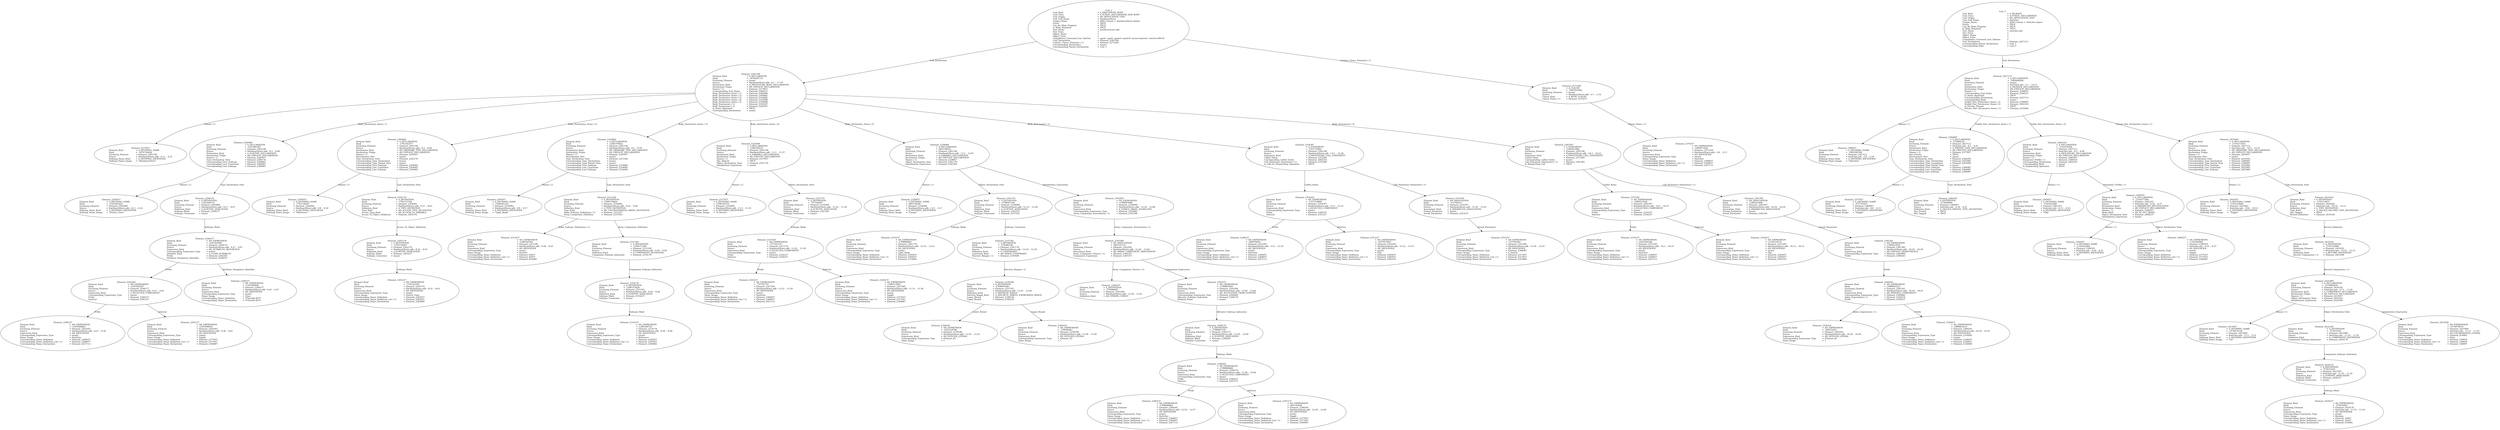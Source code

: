 digraph "hardwarestore.adt" {
  Unit_2 -> Element_2281106
      [ label=Unit_Declaration ];
  Unit_2 -> Element_2271428
      [ label="Context_Clause_Elements ( 1)" ];
  Unit_2
      [ label=<<TABLE BORDER="0" CELLBORDER="0" CELLSPACING="0" CELLPADDING="0"> 
          <TR><TD COLSPAN="3">Unit_2</TD></TR>
          <TR><TD ALIGN="LEFT">Unit_Kind   </TD><TD> = </TD><TD ALIGN="LEFT">A_PROCEDURE_BODY</TD></TR>
          <TR><TD ALIGN="LEFT">Unit_Class   </TD><TD> = </TD><TD ALIGN="LEFT">A_PUBLIC_DECLARATION_AND_BODY</TD></TR>
          <TR><TD ALIGN="LEFT">Unit_Origin   </TD><TD> = </TD><TD ALIGN="LEFT">AN_APPLICATION_UNIT</TD></TR>
          <TR><TD ALIGN="LEFT">Unit_Full_Name    </TD><TD> = </TD><TD ALIGN="LEFT">HardwareStore</TD></TR>
          <TR><TD ALIGN="LEFT">Unique_Name   </TD><TD> = </TD><TD ALIGN="LEFT">ASIS Context 1: HardwareStore (body)</TD></TR>
          <TR><TD ALIGN="LEFT">Exists  </TD><TD> = </TD><TD ALIGN="LEFT">TRUE</TD></TR>
          <TR><TD ALIGN="LEFT">Can_Be_Main_Program     </TD><TD> = </TD><TD ALIGN="LEFT">TRUE</TD></TR>
          <TR><TD ALIGN="LEFT">Is_Body_Required     </TD><TD> = </TD><TD ALIGN="LEFT">TRUE</TD></TR>
          <TR><TD ALIGN="LEFT">Text_Name   </TD><TD> = </TD><TD ALIGN="LEFT">hardwarestore.adb</TD></TR>
          <TR><TD ALIGN="LEFT">Text_Form   </TD><TD> = </TD><TD ALIGN="LEFT"></TD></TR>
          <TR><TD ALIGN="LEFT">Object_Name   </TD><TD> = </TD><TD ALIGN="LEFT"></TD></TR>
          <TR><TD ALIGN="LEFT">Object_Form   </TD><TD> = </TD><TD ALIGN="LEFT"></TD></TR>
          <TR><TD ALIGN="LEFT">Compilation_Command_Line_Options         </TD><TD> = </TD><TD ALIGN="LEFT">-gnatc -gnatt -gnatws -gnatyN -mtune=generic -march=x86-64</TD></TR>
          <TR><TD ALIGN="LEFT">Unit_Declaration     </TD><TD> = </TD><TD ALIGN="LEFT">Element_2281106</TD></TR>
          <TR><TD ALIGN="LEFT">Context_Clause_Elements ( 1)        </TD><TD> = </TD><TD ALIGN="LEFT">Element_2271428</TD></TR>
          <TR><TD ALIGN="LEFT">Corresponding_Declaration       </TD><TD> = </TD><TD ALIGN="LEFT">(none)</TD></TR>
          <TR><TD ALIGN="LEFT">Corresponding_Parent_Declaration         </TD><TD> = </TD><TD ALIGN="LEFT">Unit_1</TD></TR>
          </TABLE>> ];
  Element_2271428 -> Element_2270237
      [ label="Clause_Name ( 1)" ];
  Element_2271428
      [ label=<<TABLE BORDER="0" CELLBORDER="0" CELLSPACING="0" CELLPADDING="0"> 
          <TR><TD COLSPAN="3">Element_2271428</TD></TR>
          <TR><TD ALIGN="LEFT">Element_Kind    </TD><TD> = </TD><TD ALIGN="LEFT">A_CLAUSE</TD></TR>
          <TR><TD ALIGN="LEFT">Hash  </TD><TD> = </TD><TD ALIGN="LEFT"> 1083541082</TD></TR>
          <TR><TD ALIGN="LEFT">Enclosing_Element     </TD><TD> = </TD><TD ALIGN="LEFT">(none)</TD></TR>
          <TR><TD ALIGN="LEFT">Source  </TD><TD> = </TD><TD ALIGN="LEFT">HardwareStore.adb - 2:1 .. 2:14</TD></TR>
          <TR><TD ALIGN="LEFT">Clause_Kind   </TD><TD> = </TD><TD ALIGN="LEFT">A_WITH_CLAUSE</TD></TR>
          <TR><TD ALIGN="LEFT">Clause_Name ( 1)     </TD><TD> = </TD><TD ALIGN="LEFT">Element_2270237</TD></TR>
          </TABLE>> ];
  Element_2270237
      [ label=<<TABLE BORDER="0" CELLBORDER="0" CELLSPACING="0" CELLPADDING="0"> 
          <TR><TD COLSPAN="3">Element_2270237</TD></TR>
          <TR><TD ALIGN="LEFT">Element_Kind    </TD><TD> = </TD><TD ALIGN="LEFT">AN_EXPRESSION</TD></TR>
          <TR><TD ALIGN="LEFT">Hash  </TD><TD> = </TD><TD ALIGN="LEFT"> 1084073562</TD></TR>
          <TR><TD ALIGN="LEFT">Enclosing_Element     </TD><TD> = </TD><TD ALIGN="LEFT">Element_2271428</TD></TR>
          <TR><TD ALIGN="LEFT">Source  </TD><TD> = </TD><TD ALIGN="LEFT">HardwareStore.adb - 2:6 .. 2:13</TD></TR>
          <TR><TD ALIGN="LEFT">Expression_Kind    </TD><TD> = </TD><TD ALIGN="LEFT">AN_IDENTIFIER</TD></TR>
          <TR><TD ALIGN="LEFT">Corresponding_Expression_Type        </TD><TD> = </TD><TD ALIGN="LEFT">(none)</TD></TR>
          <TR><TD ALIGN="LEFT">Name_Image   </TD><TD> = </TD><TD ALIGN="LEFT">Switches</TD></TR>
          <TR><TD ALIGN="LEFT">Corresponding_Name_Definition        </TD><TD> = </TD><TD ALIGN="LEFT">Element_2369057</TD></TR>
          <TR><TD ALIGN="LEFT">Corresponding_Name_Definition_List ( 1)          </TD><TD> = </TD><TD ALIGN="LEFT">Element_2369057</TD></TR>
          <TR><TD ALIGN="LEFT">Corresponding_Name_Declaration        </TD><TD> = </TD><TD ALIGN="LEFT">Element_2427112</TD></TR>
          </TABLE>> ];
  Element_2281106 -> Element_2273057
      [ label="Names ( 1)" ];
  Element_2281106 -> Element_2282089
      [ label="Body_Declarative_Items ( 1)" ];
  Element_2281106 -> Element_2304082
      [ label="Body_Declarative_Items ( 2)" ];
  Element_2281106 -> Element_2316082
      [ label="Body_Declarative_Items ( 3)" ];
  Element_2281106 -> Element_2325090
      [ label="Body_Declarative_Items ( 4)" ];
  Element_2281106 -> Element_2336090
      [ label="Body_Declarative_Items ( 5)" ];
  Element_2281106 -> Element_2354397
      [ label="Body_Statements ( 1)" ];
  Element_2281106 -> Element_2362397
      [ label="Body_Statements ( 2)" ];
  Element_2281106
      [ label=<<TABLE BORDER="0" CELLBORDER="0" CELLSPACING="0" CELLPADDING="0"> 
          <TR><TD COLSPAN="3">Element_2281106</TD></TR>
          <TR><TD ALIGN="LEFT">Element_Kind    </TD><TD> = </TD><TD ALIGN="LEFT">A_DECLARATION</TD></TR>
          <TR><TD ALIGN="LEFT">Hash  </TD><TD> = </TD><TD ALIGN="LEFT">-1874636714</TD></TR>
          <TR><TD ALIGN="LEFT">Enclosing_Element     </TD><TD> = </TD><TD ALIGN="LEFT">(none)</TD></TR>
          <TR><TD ALIGN="LEFT">Source  </TD><TD> = </TD><TD ALIGN="LEFT">HardwareStore.adb - 4:1 .. 17:18</TD></TR>
          <TR><TD ALIGN="LEFT">Declaration_Kind     </TD><TD> = </TD><TD ALIGN="LEFT">A_PROCEDURE_BODY_DECLARATION</TD></TR>
          <TR><TD ALIGN="LEFT">Declaration_Origin     </TD><TD> = </TD><TD ALIGN="LEFT">AN_EXPLICIT_DECLARATION</TD></TR>
          <TR><TD ALIGN="LEFT">Names ( 1)   </TD><TD> = </TD><TD ALIGN="LEFT">Element_2273057</TD></TR>
          <TR><TD ALIGN="LEFT">Corresponding_End_Name      </TD><TD> = </TD><TD ALIGN="LEFT">Element_2364237</TD></TR>
          <TR><TD ALIGN="LEFT">Body_Declarative_Items ( 1)       </TD><TD> = </TD><TD ALIGN="LEFT">Element_2282089</TD></TR>
          <TR><TD ALIGN="LEFT">Body_Declarative_Items ( 2)       </TD><TD> = </TD><TD ALIGN="LEFT">Element_2304082</TD></TR>
          <TR><TD ALIGN="LEFT">Body_Declarative_Items ( 3)       </TD><TD> = </TD><TD ALIGN="LEFT">Element_2316082</TD></TR>
          <TR><TD ALIGN="LEFT">Body_Declarative_Items ( 4)       </TD><TD> = </TD><TD ALIGN="LEFT">Element_2325090</TD></TR>
          <TR><TD ALIGN="LEFT">Body_Declarative_Items ( 5)       </TD><TD> = </TD><TD ALIGN="LEFT">Element_2336090</TD></TR>
          <TR><TD ALIGN="LEFT">Body_Statements ( 1)      </TD><TD> = </TD><TD ALIGN="LEFT">Element_2354397</TD></TR>
          <TR><TD ALIGN="LEFT">Body_Statements ( 2)      </TD><TD> = </TD><TD ALIGN="LEFT">Element_2362397</TD></TR>
          <TR><TD ALIGN="LEFT">Is_Name_Repeated     </TD><TD> = </TD><TD ALIGN="LEFT">TRUE</TD></TR>
          <TR><TD ALIGN="LEFT">Corresponding_Declaration       </TD><TD> = </TD><TD ALIGN="LEFT">(none)</TD></TR>
          </TABLE>> ];
  Element_2273057
      [ label=<<TABLE BORDER="0" CELLBORDER="0" CELLSPACING="0" CELLPADDING="0"> 
          <TR><TD COLSPAN="3">Element_2273057</TD></TR>
          <TR><TD ALIGN="LEFT">Element_Kind    </TD><TD> = </TD><TD ALIGN="LEFT">A_DEFINING_NAME</TD></TR>
          <TR><TD ALIGN="LEFT">Hash  </TD><TD> = </TD><TD ALIGN="LEFT">-1874736426</TD></TR>
          <TR><TD ALIGN="LEFT">Enclosing_Element     </TD><TD> = </TD><TD ALIGN="LEFT">Element_2281106</TD></TR>
          <TR><TD ALIGN="LEFT">Source  </TD><TD> = </TD><TD ALIGN="LEFT">HardwareStore.adb - 4:11 .. 4:23</TD></TR>
          <TR><TD ALIGN="LEFT">Defining_Name_Kind     </TD><TD> = </TD><TD ALIGN="LEFT">A_DEFINING_IDENTIFIER</TD></TR>
          <TR><TD ALIGN="LEFT">Defining_Name_Image     </TD><TD> = </TD><TD ALIGN="LEFT">"HardwareStore"</TD></TR>
          </TABLE>> ];
  Element_2282089 -> Element_2283057
      [ label="Names ( 1)" ];
  Element_2282089 -> Element_2294176
      [ label=Type_Declaration_View ];
  Element_2282089
      [ label=<<TABLE BORDER="0" CELLBORDER="0" CELLSPACING="0" CELLPADDING="0"> 
          <TR><TD COLSPAN="3">Element_2282089</TD></TR>
          <TR><TD ALIGN="LEFT">Element_Kind    </TD><TD> = </TD><TD ALIGN="LEFT">A_DECLARATION</TD></TR>
          <TR><TD ALIGN="LEFT">Hash  </TD><TD> = </TD><TD ALIGN="LEFT">-1541885387</TD></TR>
          <TR><TD ALIGN="LEFT">Enclosing_Element     </TD><TD> = </TD><TD ALIGN="LEFT">Element_2281106</TD></TR>
          <TR><TD ALIGN="LEFT">Source  </TD><TD> = </TD><TD ALIGN="LEFT">HardwareStore.adb - 6:3 .. 6:48</TD></TR>
          <TR><TD ALIGN="LEFT">Declaration_Kind     </TD><TD> = </TD><TD ALIGN="LEFT">A_SUBTYPE_DECLARATION</TD></TR>
          <TR><TD ALIGN="LEFT">Declaration_Origin     </TD><TD> = </TD><TD ALIGN="LEFT">AN_EXPLICIT_DECLARATION</TD></TR>
          <TR><TD ALIGN="LEFT">Names ( 1)   </TD><TD> = </TD><TD ALIGN="LEFT">Element_2283057</TD></TR>
          <TR><TD ALIGN="LEFT">Type_Declaration_View      </TD><TD> = </TD><TD ALIGN="LEFT">Element_2294176</TD></TR>
          <TR><TD ALIGN="LEFT">Corresponding_First_Subtype       </TD><TD> = </TD><TD ALIGN="LEFT">Element_2384087</TD></TR>
          <TR><TD ALIGN="LEFT">Corresponding_Last_Constraint        </TD><TD> = </TD><TD ALIGN="LEFT">Element_2384087</TD></TR>
          <TR><TD ALIGN="LEFT">Corresponding_Last_Subtype       </TD><TD> = </TD><TD ALIGN="LEFT">Element_2384087</TD></TR>
          </TABLE>> ];
  Element_2283057
      [ label=<<TABLE BORDER="0" CELLBORDER="0" CELLSPACING="0" CELLPADDING="0"> 
          <TR><TD COLSPAN="3">Element_2283057</TD></TR>
          <TR><TD ALIGN="LEFT">Element_Kind    </TD><TD> = </TD><TD ALIGN="LEFT">A_DEFINING_NAME</TD></TR>
          <TR><TD ALIGN="LEFT">Hash  </TD><TD> = </TD><TD ALIGN="LEFT">-1541901643</TD></TR>
          <TR><TD ALIGN="LEFT">Enclosing_Element     </TD><TD> = </TD><TD ALIGN="LEFT">Element_2282089</TD></TR>
          <TR><TD ALIGN="LEFT">Source  </TD><TD> = </TD><TD ALIGN="LEFT">HardwareStore.adb - 6:11 .. 6:22</TD></TR>
          <TR><TD ALIGN="LEFT">Defining_Name_Kind     </TD><TD> = </TD><TD ALIGN="LEFT">A_DEFINING_IDENTIFIER</TD></TR>
          <TR><TD ALIGN="LEFT">Defining_Name_Image     </TD><TD> = </TD><TD ALIGN="LEFT">"Switch_Class"</TD></TR>
          </TABLE>> ];
  Element_2294176 -> Element_2294277
      [ label=Subtype_Mark ];
  Element_2294176
      [ label=<<TABLE BORDER="0" CELLBORDER="0" CELLSPACING="0" CELLPADDING="0"> 
          <TR><TD COLSPAN="3">Element_2294176</TD></TR>
          <TR><TD ALIGN="LEFT">Element_Kind    </TD><TD> = </TD><TD ALIGN="LEFT">A_DEFINITION</TD></TR>
          <TR><TD ALIGN="LEFT">Hash  </TD><TD> = </TD><TD ALIGN="LEFT">-1541840731</TD></TR>
          <TR><TD ALIGN="LEFT">Enclosing_Element     </TD><TD> = </TD><TD ALIGN="LEFT">Element_2282089</TD></TR>
          <TR><TD ALIGN="LEFT">Source  </TD><TD> = </TD><TD ALIGN="LEFT">HardwareStore.adb - 6:27 .. 6:47</TD></TR>
          <TR><TD ALIGN="LEFT">Definition_Kind    </TD><TD> = </TD><TD ALIGN="LEFT">A_SUBTYPE_INDICATION</TD></TR>
          <TR><TD ALIGN="LEFT">Subtype_Mark    </TD><TD> = </TD><TD ALIGN="LEFT">Element_2294277</TD></TR>
          <TR><TD ALIGN="LEFT">Subtype_Constraint     </TD><TD> = </TD><TD ALIGN="LEFT">(none)</TD></TR>
          </TABLE>> ];
  Element_2294277 -> Element_2292265
      [ label=Prefix ];
  Element_2294277 -> Element_2294237
      [ label=Attribute_Designator_Identifier ];
  Element_2294277
      [ label=<<TABLE BORDER="0" CELLBORDER="0" CELLSPACING="0" CELLPADDING="0"> 
          <TR><TD COLSPAN="3">Element_2294277</TD></TR>
          <TR><TD ALIGN="LEFT">Element_Kind    </TD><TD> = </TD><TD ALIGN="LEFT">AN_EXPRESSION</TD></TR>
          <TR><TD ALIGN="LEFT">Hash  </TD><TD> = </TD><TD ALIGN="LEFT">-1541920091</TD></TR>
          <TR><TD ALIGN="LEFT">Enclosing_Element     </TD><TD> = </TD><TD ALIGN="LEFT">Element_2294176</TD></TR>
          <TR><TD ALIGN="LEFT">Source  </TD><TD> = </TD><TD ALIGN="LEFT">HardwareStore.adb - 6:27 .. 6:47</TD></TR>
          <TR><TD ALIGN="LEFT">Expression_Kind    </TD><TD> = </TD><TD ALIGN="LEFT">AN_ATTRIBUTE_REFERENCE</TD></TR>
          <TR><TD ALIGN="LEFT">Corresponding_Expression_Type        </TD><TD> = </TD><TD ALIGN="LEFT">(none)</TD></TR>
          <TR><TD ALIGN="LEFT">Attribute_Kind    </TD><TD> = </TD><TD ALIGN="LEFT">A_CLASS_ATTRIBUTE</TD></TR>
          <TR><TD ALIGN="LEFT">Prefix  </TD><TD> = </TD><TD ALIGN="LEFT">Element_2292265</TD></TR>
          <TR><TD ALIGN="LEFT">Attribute_Designator_Identifier        </TD><TD> = </TD><TD ALIGN="LEFT">Element_2294237</TD></TR>
          </TABLE>> ];
  Element_2292265 -> Element_2290237
      [ label=Prefix ];
  Element_2292265 -> Element_2291237
      [ label=Selector ];
  Element_2292265
      [ label=<<TABLE BORDER="0" CELLBORDER="0" CELLSPACING="0" CELLPADDING="0"> 
          <TR><TD COLSPAN="3">Element_2292265</TD></TR>
          <TR><TD ALIGN="LEFT">Element_Kind    </TD><TD> = </TD><TD ALIGN="LEFT">AN_EXPRESSION</TD></TR>
          <TR><TD ALIGN="LEFT">Hash  </TD><TD> = </TD><TD ALIGN="LEFT">-1541926347</TD></TR>
          <TR><TD ALIGN="LEFT">Enclosing_Element     </TD><TD> = </TD><TD ALIGN="LEFT">Element_2294277</TD></TR>
          <TR><TD ALIGN="LEFT">Source  </TD><TD> = </TD><TD ALIGN="LEFT">HardwareStore.adb - 6:27 .. 6:41</TD></TR>
          <TR><TD ALIGN="LEFT">Expression_Kind    </TD><TD> = </TD><TD ALIGN="LEFT">A_SELECTED_COMPONENT</TD></TR>
          <TR><TD ALIGN="LEFT">Corresponding_Expression_Type        </TD><TD> = </TD><TD ALIGN="LEFT">(none)</TD></TR>
          <TR><TD ALIGN="LEFT">Prefix  </TD><TD> = </TD><TD ALIGN="LEFT">Element_2290237</TD></TR>
          <TR><TD ALIGN="LEFT">Selector   </TD><TD> = </TD><TD ALIGN="LEFT">Element_2291237</TD></TR>
          </TABLE>> ];
  Element_2290237
      [ label=<<TABLE BORDER="0" CELLBORDER="0" CELLSPACING="0" CELLPADDING="0"> 
          <TR><TD COLSPAN="3">Element_2290237</TD></TR>
          <TR><TD ALIGN="LEFT">Element_Kind    </TD><TD> = </TD><TD ALIGN="LEFT">AN_EXPRESSION</TD></TR>
          <TR><TD ALIGN="LEFT">Hash  </TD><TD> = </TD><TD ALIGN="LEFT">-1541809483</TD></TR>
          <TR><TD ALIGN="LEFT">Enclosing_Element     </TD><TD> = </TD><TD ALIGN="LEFT">Element_2292265</TD></TR>
          <TR><TD ALIGN="LEFT">Source  </TD><TD> = </TD><TD ALIGN="LEFT">HardwareStore.adb - 6:27 .. 6:34</TD></TR>
          <TR><TD ALIGN="LEFT">Expression_Kind    </TD><TD> = </TD><TD ALIGN="LEFT">AN_IDENTIFIER</TD></TR>
          <TR><TD ALIGN="LEFT">Corresponding_Expression_Type        </TD><TD> = </TD><TD ALIGN="LEFT">(none)</TD></TR>
          <TR><TD ALIGN="LEFT">Name_Image   </TD><TD> = </TD><TD ALIGN="LEFT">Switches</TD></TR>
          <TR><TD ALIGN="LEFT">Corresponding_Name_Definition        </TD><TD> = </TD><TD ALIGN="LEFT">Element_2369057</TD></TR>
          <TR><TD ALIGN="LEFT">Corresponding_Name_Definition_List ( 1)          </TD><TD> = </TD><TD ALIGN="LEFT">Element_2369057</TD></TR>
          <TR><TD ALIGN="LEFT">Corresponding_Name_Declaration        </TD><TD> = </TD><TD ALIGN="LEFT">Element_2427112</TD></TR>
          </TABLE>> ];
  Element_2291237
      [ label=<<TABLE BORDER="0" CELLBORDER="0" CELLSPACING="0" CELLPADDING="0"> 
          <TR><TD COLSPAN="3">Element_2291237</TD></TR>
          <TR><TD ALIGN="LEFT">Element_Kind    </TD><TD> = </TD><TD ALIGN="LEFT">AN_EXPRESSION</TD></TR>
          <TR><TD ALIGN="LEFT">Hash  </TD><TD> = </TD><TD ALIGN="LEFT">-1541809595</TD></TR>
          <TR><TD ALIGN="LEFT">Enclosing_Element     </TD><TD> = </TD><TD ALIGN="LEFT">Element_2292265</TD></TR>
          <TR><TD ALIGN="LEFT">Source  </TD><TD> = </TD><TD ALIGN="LEFT">HardwareStore.adb - 6:36 .. 6:41</TD></TR>
          <TR><TD ALIGN="LEFT">Expression_Kind    </TD><TD> = </TD><TD ALIGN="LEFT">AN_IDENTIFIER</TD></TR>
          <TR><TD ALIGN="LEFT">Corresponding_Expression_Type        </TD><TD> = </TD><TD ALIGN="LEFT">(none)</TD></TR>
          <TR><TD ALIGN="LEFT">Name_Image   </TD><TD> = </TD><TD ALIGN="LEFT">Toggle</TD></TR>
          <TR><TD ALIGN="LEFT">Corresponding_Name_Definition        </TD><TD> = </TD><TD ALIGN="LEFT">Element_2377057</TD></TR>
          <TR><TD ALIGN="LEFT">Corresponding_Name_Definition_List ( 1)          </TD><TD> = </TD><TD ALIGN="LEFT">Element_2377057</TD></TR>
          <TR><TD ALIGN="LEFT">Corresponding_Name_Declaration        </TD><TD> = </TD><TD ALIGN="LEFT">Element_2384087</TD></TR>
          </TABLE>> ];
  Element_2294237
      [ label=<<TABLE BORDER="0" CELLBORDER="0" CELLSPACING="0" CELLPADDING="0"> 
          <TR><TD COLSPAN="3">Element_2294237</TD></TR>
          <TR><TD ALIGN="LEFT">Element_Kind    </TD><TD> = </TD><TD ALIGN="LEFT">AN_EXPRESSION</TD></TR>
          <TR><TD ALIGN="LEFT">Hash  </TD><TD> = </TD><TD ALIGN="LEFT">-1541809499</TD></TR>
          <TR><TD ALIGN="LEFT">Enclosing_Element     </TD><TD> = </TD><TD ALIGN="LEFT">Element_2294277</TD></TR>
          <TR><TD ALIGN="LEFT">Source  </TD><TD> = </TD><TD ALIGN="LEFT">HardwareStore.adb - 6:43 .. 6:47</TD></TR>
          <TR><TD ALIGN="LEFT">Expression_Kind    </TD><TD> = </TD><TD ALIGN="LEFT">AN_IDENTIFIER</TD></TR>
          <TR><TD ALIGN="LEFT">Corresponding_Expression_Type        </TD><TD> = </TD><TD ALIGN="LEFT">(none)</TD></TR>
          <TR><TD ALIGN="LEFT">Name_Image   </TD><TD> = </TD><TD ALIGN="LEFT">Class</TD></TR>
          <TR><TD ALIGN="LEFT">Corresponding_Name_Definition        </TD><TD> = </TD><TD ALIGN="LEFT">***Invalid ID***</TD></TR>
          <TR><TD ALIGN="LEFT">Corresponding_Name_Declaration        </TD><TD> = </TD><TD ALIGN="LEFT">***Invalid ID***</TD></TR>
          </TABLE>> ];
  Element_2304082 -> Element_2295057
      [ label="Names ( 1)" ];
  Element_2304082 -> Element_2302170
      [ label=Type_Declaration_View ];
  Element_2304082
      [ label=<<TABLE BORDER="0" CELLBORDER="0" CELLSPACING="0" CELLPADDING="0"> 
          <TR><TD COLSPAN="3">Element_2304082</TD></TR>
          <TR><TD ALIGN="LEFT">Element_Kind    </TD><TD> = </TD><TD ALIGN="LEFT">A_DECLARATION</TD></TR>
          <TR><TD ALIGN="LEFT">Hash  </TD><TD> = </TD><TD ALIGN="LEFT"> 1762142477</TD></TR>
          <TR><TD ALIGN="LEFT">Enclosing_Element     </TD><TD> = </TD><TD ALIGN="LEFT">Element_2281106</TD></TR>
          <TR><TD ALIGN="LEFT">Source  </TD><TD> = </TD><TD ALIGN="LEFT">HardwareStore.adb - 8:3 .. 8:44</TD></TR>
          <TR><TD ALIGN="LEFT">Declaration_Kind     </TD><TD> = </TD><TD ALIGN="LEFT">AN_ORDINARY_TYPE_DECLARATION</TD></TR>
          <TR><TD ALIGN="LEFT">Declaration_Origin     </TD><TD> = </TD><TD ALIGN="LEFT">AN_EXPLICIT_DECLARATION</TD></TR>
          <TR><TD ALIGN="LEFT">Names ( 1)   </TD><TD> = </TD><TD ALIGN="LEFT">Element_2295057</TD></TR>
          <TR><TD ALIGN="LEFT">Discriminant_Part     </TD><TD> = </TD><TD ALIGN="LEFT">(none)</TD></TR>
          <TR><TD ALIGN="LEFT">Type_Declaration_View      </TD><TD> = </TD><TD ALIGN="LEFT">Element_2302170</TD></TR>
          <TR><TD ALIGN="LEFT">Corresponding_Type_Declaration        </TD><TD> = </TD><TD ALIGN="LEFT">(none)</TD></TR>
          <TR><TD ALIGN="LEFT">Corresponding_Type_Partial_View        </TD><TD> = </TD><TD ALIGN="LEFT">(none)</TD></TR>
          <TR><TD ALIGN="LEFT">Corresponding_First_Subtype       </TD><TD> = </TD><TD ALIGN="LEFT">Element_2304082</TD></TR>
          <TR><TD ALIGN="LEFT">Corresponding_Last_Constraint        </TD><TD> = </TD><TD ALIGN="LEFT">Element_2304082</TD></TR>
          <TR><TD ALIGN="LEFT">Corresponding_Last_Subtype       </TD><TD> = </TD><TD ALIGN="LEFT">Element_2304082</TD></TR>
          </TABLE>> ];
  Element_2295057
      [ label=<<TABLE BORDER="0" CELLBORDER="0" CELLSPACING="0" CELLPADDING="0"> 
          <TR><TD COLSPAN="3">Element_2295057</TD></TR>
          <TR><TD ALIGN="LEFT">Element_Kind    </TD><TD> = </TD><TD ALIGN="LEFT">A_DEFINING_NAME</TD></TR>
          <TR><TD ALIGN="LEFT">Hash  </TD><TD> = </TD><TD ALIGN="LEFT"> 1762139297</TD></TR>
          <TR><TD ALIGN="LEFT">Enclosing_Element     </TD><TD> = </TD><TD ALIGN="LEFT">Element_2304082</TD></TR>
          <TR><TD ALIGN="LEFT">Source  </TD><TD> = </TD><TD ALIGN="LEFT">HardwareStore.adb - 8:8 .. 8:16</TD></TR>
          <TR><TD ALIGN="LEFT">Defining_Name_Kind     </TD><TD> = </TD><TD ALIGN="LEFT">A_DEFINING_IDENTIFIER</TD></TR>
          <TR><TD ALIGN="LEFT">Defining_Name_Image     </TD><TD> = </TD><TD ALIGN="LEFT">"Reference"</TD></TR>
          </TABLE>> ];
  Element_2302170 -> Element_2303176
      [ label=Access_To_Object_Definition ];
  Element_2302170
      [ label=<<TABLE BORDER="0" CELLBORDER="0" CELLSPACING="0" CELLPADDING="0"> 
          <TR><TD COLSPAN="3">Element_2302170</TD></TR>
          <TR><TD ALIGN="LEFT">Element_Kind    </TD><TD> = </TD><TD ALIGN="LEFT">A_DEFINITION</TD></TR>
          <TR><TD ALIGN="LEFT">Hash  </TD><TD> = </TD><TD ALIGN="LEFT"> 1762153749</TD></TR>
          <TR><TD ALIGN="LEFT">Enclosing_Element     </TD><TD> = </TD><TD ALIGN="LEFT">Element_2304082</TD></TR>
          <TR><TD ALIGN="LEFT">Source  </TD><TD> = </TD><TD ALIGN="LEFT">HardwareStore.adb - 8:21 .. 8:43</TD></TR>
          <TR><TD ALIGN="LEFT">Definition_Kind    </TD><TD> = </TD><TD ALIGN="LEFT">A_TYPE_DEFINITION</TD></TR>
          <TR><TD ALIGN="LEFT">Type_Kind   </TD><TD> = </TD><TD ALIGN="LEFT">AN_ACCESS_TYPE_DEFINITION</TD></TR>
          <TR><TD ALIGN="LEFT">Access_Type_Kind     </TD><TD> = </TD><TD ALIGN="LEFT">AN_ACCESS_TO_VARIABLE</TD></TR>
          <TR><TD ALIGN="LEFT">Access_To_Object_Definition       </TD><TD> = </TD><TD ALIGN="LEFT">Element_2303176</TD></TR>
          </TABLE>> ];
  Element_2303176 -> Element_2303237
      [ label=Subtype_Mark ];
  Element_2303176
      [ label=<<TABLE BORDER="0" CELLBORDER="0" CELLSPACING="0" CELLPADDING="0"> 
          <TR><TD COLSPAN="3">Element_2303176</TD></TR>
          <TR><TD ALIGN="LEFT">Element_Kind    </TD><TD> = </TD><TD ALIGN="LEFT">A_DEFINITION</TD></TR>
          <TR><TD ALIGN="LEFT">Hash  </TD><TD> = </TD><TD ALIGN="LEFT"> 1762154497</TD></TR>
          <TR><TD ALIGN="LEFT">Enclosing_Element     </TD><TD> = </TD><TD ALIGN="LEFT">Element_2302170</TD></TR>
          <TR><TD ALIGN="LEFT">Source  </TD><TD> = </TD><TD ALIGN="LEFT">HardwareStore.adb - 8:32 .. 8:43</TD></TR>
          <TR><TD ALIGN="LEFT">Definition_Kind    </TD><TD> = </TD><TD ALIGN="LEFT">A_SUBTYPE_INDICATION</TD></TR>
          <TR><TD ALIGN="LEFT">Subtype_Mark    </TD><TD> = </TD><TD ALIGN="LEFT">Element_2303237</TD></TR>
          <TR><TD ALIGN="LEFT">Subtype_Constraint     </TD><TD> = </TD><TD ALIGN="LEFT">(none)</TD></TR>
          </TABLE>> ];
  Element_2303237
      [ label=<<TABLE BORDER="0" CELLBORDER="0" CELLSPACING="0" CELLPADDING="0"> 
          <TR><TD COLSPAN="3">Element_2303237</TD></TR>
          <TR><TD ALIGN="LEFT">Element_Kind    </TD><TD> = </TD><TD ALIGN="LEFT">AN_EXPRESSION</TD></TR>
          <TR><TD ALIGN="LEFT">Hash  </TD><TD> = </TD><TD ALIGN="LEFT"> 1762162305</TD></TR>
          <TR><TD ALIGN="LEFT">Enclosing_Element     </TD><TD> = </TD><TD ALIGN="LEFT">Element_2303176</TD></TR>
          <TR><TD ALIGN="LEFT">Source  </TD><TD> = </TD><TD ALIGN="LEFT">HardwareStore.adb - 8:32 .. 8:43</TD></TR>
          <TR><TD ALIGN="LEFT">Expression_Kind    </TD><TD> = </TD><TD ALIGN="LEFT">AN_IDENTIFIER</TD></TR>
          <TR><TD ALIGN="LEFT">Corresponding_Expression_Type        </TD><TD> = </TD><TD ALIGN="LEFT">(none)</TD></TR>
          <TR><TD ALIGN="LEFT">Name_Image   </TD><TD> = </TD><TD ALIGN="LEFT">Switch_Class</TD></TR>
          <TR><TD ALIGN="LEFT">Corresponding_Name_Definition        </TD><TD> = </TD><TD ALIGN="LEFT">Element_2283057</TD></TR>
          <TR><TD ALIGN="LEFT">Corresponding_Name_Definition_List ( 1)          </TD><TD> = </TD><TD ALIGN="LEFT">Element_2283057</TD></TR>
          <TR><TD ALIGN="LEFT">Corresponding_Name_Declaration        </TD><TD> = </TD><TD ALIGN="LEFT">Element_2282089</TD></TR>
          </TABLE>> ];
  Element_2316082 -> Element_2305057
      [ label="Names ( 1)" ];
  Element_2316082 -> Element_2313160
      [ label=Type_Declaration_View ];
  Element_2316082
      [ label=<<TABLE BORDER="0" CELLBORDER="0" CELLSPACING="0" CELLPADDING="0"> 
          <TR><TD COLSPAN="3">Element_2316082</TD></TR>
          <TR><TD ALIGN="LEFT">Element_Kind    </TD><TD> = </TD><TD ALIGN="LEFT">A_DECLARATION</TD></TR>
          <TR><TD ALIGN="LEFT">Hash  </TD><TD> = </TD><TD ALIGN="LEFT">-1266379642</TD></TR>
          <TR><TD ALIGN="LEFT">Enclosing_Element     </TD><TD> = </TD><TD ALIGN="LEFT">Element_2281106</TD></TR>
          <TR><TD ALIGN="LEFT">Source  </TD><TD> = </TD><TD ALIGN="LEFT">HardwareStore.adb - 9:3 .. 9:59</TD></TR>
          <TR><TD ALIGN="LEFT">Declaration_Kind     </TD><TD> = </TD><TD ALIGN="LEFT">AN_ORDINARY_TYPE_DECLARATION</TD></TR>
          <TR><TD ALIGN="LEFT">Declaration_Origin     </TD><TD> = </TD><TD ALIGN="LEFT">AN_EXPLICIT_DECLARATION</TD></TR>
          <TR><TD ALIGN="LEFT">Names ( 1)   </TD><TD> = </TD><TD ALIGN="LEFT">Element_2305057</TD></TR>
          <TR><TD ALIGN="LEFT">Discriminant_Part     </TD><TD> = </TD><TD ALIGN="LEFT">(none)</TD></TR>
          <TR><TD ALIGN="LEFT">Type_Declaration_View      </TD><TD> = </TD><TD ALIGN="LEFT">Element_2313160</TD></TR>
          <TR><TD ALIGN="LEFT">Corresponding_Type_Declaration        </TD><TD> = </TD><TD ALIGN="LEFT">(none)</TD></TR>
          <TR><TD ALIGN="LEFT">Corresponding_Type_Partial_View        </TD><TD> = </TD><TD ALIGN="LEFT">(none)</TD></TR>
          <TR><TD ALIGN="LEFT">Corresponding_First_Subtype       </TD><TD> = </TD><TD ALIGN="LEFT">Element_2316082</TD></TR>
          <TR><TD ALIGN="LEFT">Corresponding_Last_Constraint        </TD><TD> = </TD><TD ALIGN="LEFT">Element_2316082</TD></TR>
          <TR><TD ALIGN="LEFT">Corresponding_Last_Subtype       </TD><TD> = </TD><TD ALIGN="LEFT">Element_2316082</TD></TR>
          </TABLE>> ];
  Element_2305057
      [ label=<<TABLE BORDER="0" CELLBORDER="0" CELLSPACING="0" CELLPADDING="0"> 
          <TR><TD COLSPAN="3">Element_2305057</TD></TR>
          <TR><TD ALIGN="LEFT">Element_Kind    </TD><TD> = </TD><TD ALIGN="LEFT">A_DEFINING_NAME</TD></TR>
          <TR><TD ALIGN="LEFT">Hash  </TD><TD> = </TD><TD ALIGN="LEFT">-1266381232</TD></TR>
          <TR><TD ALIGN="LEFT">Enclosing_Element     </TD><TD> = </TD><TD ALIGN="LEFT">Element_2316082</TD></TR>
          <TR><TD ALIGN="LEFT">Source  </TD><TD> = </TD><TD ALIGN="LEFT">HardwareStore.adb - 9:8 .. 9:17</TD></TR>
          <TR><TD ALIGN="LEFT">Defining_Name_Kind     </TD><TD> = </TD><TD ALIGN="LEFT">A_DEFINING_IDENTIFIER</TD></TR>
          <TR><TD ALIGN="LEFT">Defining_Name_Image     </TD><TD> = </TD><TD ALIGN="LEFT">"Light_Bank"</TD></TR>
          </TABLE>> ];
  Element_2313160 -> Element_2312237
      [ label="Index_Subtype_Definitions ( 1)" ];
  Element_2313160 -> Element_2315183
      [ label=Array_Component_Definition ];
  Element_2313160
      [ label=<<TABLE BORDER="0" CELLBORDER="0" CELLSPACING="0" CELLPADDING="0"> 
          <TR><TD COLSPAN="3">Element_2313160</TD></TR>
          <TR><TD ALIGN="LEFT">Element_Kind    </TD><TD> = </TD><TD ALIGN="LEFT">A_DEFINITION</TD></TR>
          <TR><TD ALIGN="LEFT">Hash  </TD><TD> = </TD><TD ALIGN="LEFT">-1266374644</TD></TR>
          <TR><TD ALIGN="LEFT">Enclosing_Element     </TD><TD> = </TD><TD ALIGN="LEFT">Element_2316082</TD></TR>
          <TR><TD ALIGN="LEFT">Source  </TD><TD> = </TD><TD ALIGN="LEFT">HardwareStore.adb - 9:22 .. 9:58</TD></TR>
          <TR><TD ALIGN="LEFT">Definition_Kind    </TD><TD> = </TD><TD ALIGN="LEFT">A_TYPE_DEFINITION</TD></TR>
          <TR><TD ALIGN="LEFT">Type_Kind   </TD><TD> = </TD><TD ALIGN="LEFT">AN_UNCONSTRAINED_ARRAY_DEFINITION</TD></TR>
          <TR><TD ALIGN="LEFT">Index_Subtype_Definitions ( 1)        </TD><TD> = </TD><TD ALIGN="LEFT">Element_2312237</TD></TR>
          <TR><TD ALIGN="LEFT">Array_Component_Definition       </TD><TD> = </TD><TD ALIGN="LEFT">Element_2315183</TD></TR>
          </TABLE>> ];
  Element_2312237
      [ label=<<TABLE BORDER="0" CELLBORDER="0" CELLSPACING="0" CELLPADDING="0"> 
          <TR><TD COLSPAN="3">Element_2312237</TD></TR>
          <TR><TD ALIGN="LEFT">Element_Kind    </TD><TD> = </TD><TD ALIGN="LEFT">AN_EXPRESSION</TD></TR>
          <TR><TD ALIGN="LEFT">Hash  </TD><TD> = </TD><TD ALIGN="LEFT">-1266369704</TD></TR>
          <TR><TD ALIGN="LEFT">Enclosing_Element     </TD><TD> = </TD><TD ALIGN="LEFT">Element_2313160</TD></TR>
          <TR><TD ALIGN="LEFT">Source  </TD><TD> = </TD><TD ALIGN="LEFT">HardwareStore.adb - 9:28 .. 9:35</TD></TR>
          <TR><TD ALIGN="LEFT">Expression_Kind    </TD><TD> = </TD><TD ALIGN="LEFT">AN_IDENTIFIER</TD></TR>
          <TR><TD ALIGN="LEFT">Corresponding_Expression_Type        </TD><TD> = </TD><TD ALIGN="LEFT">(none)</TD></TR>
          <TR><TD ALIGN="LEFT">Name_Image   </TD><TD> = </TD><TD ALIGN="LEFT">Positive</TD></TR>
          <TR><TD ALIGN="LEFT">Corresponding_Name_Definition        </TD><TD> = </TD><TD ALIGN="LEFT">Element_65057</TD></TR>
          <TR><TD ALIGN="LEFT">Corresponding_Name_Definition_List ( 1)          </TD><TD> = </TD><TD ALIGN="LEFT">Element_65057</TD></TR>
          <TR><TD ALIGN="LEFT">Corresponding_Name_Declaration        </TD><TD> = </TD><TD ALIGN="LEFT">Element_922089</TD></TR>
          </TABLE>> ];
  Element_2315183 -> Element_2314176
      [ label=Component_Subtype_Indication ];
  Element_2315183
      [ label=<<TABLE BORDER="0" CELLBORDER="0" CELLSPACING="0" CELLPADDING="0"> 
          <TR><TD COLSPAN="3">Element_2315183</TD></TR>
          <TR><TD ALIGN="LEFT">Element_Kind    </TD><TD> = </TD><TD ALIGN="LEFT">A_DEFINITION</TD></TR>
          <TR><TD ALIGN="LEFT">Hash  </TD><TD> = </TD><TD ALIGN="LEFT">-1266373180</TD></TR>
          <TR><TD ALIGN="LEFT">Enclosing_Element     </TD><TD> = </TD><TD ALIGN="LEFT">Element_2313160</TD></TR>
          <TR><TD ALIGN="LEFT">Source  </TD><TD> = </TD><TD ALIGN="LEFT">HardwareStore.adb - 9:50 .. 9:58</TD></TR>
          <TR><TD ALIGN="LEFT">Definition_Kind    </TD><TD> = </TD><TD ALIGN="LEFT">A_COMPONENT_DEFINITION</TD></TR>
          <TR><TD ALIGN="LEFT">Component_Subtype_Indication        </TD><TD> = </TD><TD ALIGN="LEFT">Element_2314176</TD></TR>
          </TABLE>> ];
  Element_2314176 -> Element_2314237
      [ label=Subtype_Mark ];
  Element_2314176
      [ label=<<TABLE BORDER="0" CELLBORDER="0" CELLSPACING="0" CELLPADDING="0"> 
          <TR><TD COLSPAN="3">Element_2314176</TD></TR>
          <TR><TD ALIGN="LEFT">Element_Kind    </TD><TD> = </TD><TD ALIGN="LEFT">A_DEFINITION</TD></TR>
          <TR><TD ALIGN="LEFT">Hash  </TD><TD> = </TD><TD ALIGN="LEFT">-1266373628</TD></TR>
          <TR><TD ALIGN="LEFT">Enclosing_Element     </TD><TD> = </TD><TD ALIGN="LEFT">Element_2315183</TD></TR>
          <TR><TD ALIGN="LEFT">Source  </TD><TD> = </TD><TD ALIGN="LEFT">HardwareStore.adb - 9:50 .. 9:58</TD></TR>
          <TR><TD ALIGN="LEFT">Definition_Kind    </TD><TD> = </TD><TD ALIGN="LEFT">A_SUBTYPE_INDICATION</TD></TR>
          <TR><TD ALIGN="LEFT">Subtype_Mark    </TD><TD> = </TD><TD ALIGN="LEFT">Element_2314237</TD></TR>
          <TR><TD ALIGN="LEFT">Subtype_Constraint     </TD><TD> = </TD><TD ALIGN="LEFT">(none)</TD></TR>
          </TABLE>> ];
  Element_2314237
      [ label=<<TABLE BORDER="0" CELLBORDER="0" CELLSPACING="0" CELLPADDING="0"> 
          <TR><TD COLSPAN="3">Element_2314237</TD></TR>
          <TR><TD ALIGN="LEFT">Element_Kind    </TD><TD> = </TD><TD ALIGN="LEFT">AN_EXPRESSION</TD></TR>
          <TR><TD ALIGN="LEFT">Hash  </TD><TD> = </TD><TD ALIGN="LEFT">-1266369724</TD></TR>
          <TR><TD ALIGN="LEFT">Enclosing_Element     </TD><TD> = </TD><TD ALIGN="LEFT">Element_2314176</TD></TR>
          <TR><TD ALIGN="LEFT">Source  </TD><TD> = </TD><TD ALIGN="LEFT">HardwareStore.adb - 9:50 .. 9:58</TD></TR>
          <TR><TD ALIGN="LEFT">Expression_Kind    </TD><TD> = </TD><TD ALIGN="LEFT">AN_IDENTIFIER</TD></TR>
          <TR><TD ALIGN="LEFT">Corresponding_Expression_Type        </TD><TD> = </TD><TD ALIGN="LEFT">(none)</TD></TR>
          <TR><TD ALIGN="LEFT">Name_Image   </TD><TD> = </TD><TD ALIGN="LEFT">Reference</TD></TR>
          <TR><TD ALIGN="LEFT">Corresponding_Name_Definition        </TD><TD> = </TD><TD ALIGN="LEFT">Element_2295057</TD></TR>
          <TR><TD ALIGN="LEFT">Corresponding_Name_Definition_List ( 1)          </TD><TD> = </TD><TD ALIGN="LEFT">Element_2295057</TD></TR>
          <TR><TD ALIGN="LEFT">Corresponding_Name_Declaration        </TD><TD> = </TD><TD ALIGN="LEFT">Element_2304082</TD></TR>
          </TABLE>> ];
  Element_2325090 -> Element_2317057
      [ label="Names ( 1)" ];
  Element_2325090 -> Element_2327176
      [ label=Object_Declaration_View ];
  Element_2325090
      [ label=<<TABLE BORDER="0" CELLBORDER="0" CELLSPACING="0" CELLPADDING="0"> 
          <TR><TD COLSPAN="3">Element_2325090</TD></TR>
          <TR><TD ALIGN="LEFT">Element_Kind    </TD><TD> = </TD><TD ALIGN="LEFT">A_DECLARATION</TD></TR>
          <TR><TD ALIGN="LEFT">Hash  </TD><TD> = </TD><TD ALIGN="LEFT">-1390320223</TD></TR>
          <TR><TD ALIGN="LEFT">Enclosing_Element     </TD><TD> = </TD><TD ALIGN="LEFT">Element_2281106</TD></TR>
          <TR><TD ALIGN="LEFT">Source  </TD><TD> = </TD><TD ALIGN="LEFT">HardwareStore.adb - 11:3 .. 11:37</TD></TR>
          <TR><TD ALIGN="LEFT">Declaration_Kind     </TD><TD> = </TD><TD ALIGN="LEFT">A_VARIABLE_DECLARATION</TD></TR>
          <TR><TD ALIGN="LEFT">Declaration_Origin     </TD><TD> = </TD><TD ALIGN="LEFT">AN_EXPLICIT_DECLARATION</TD></TR>
          <TR><TD ALIGN="LEFT">Names ( 1)   </TD><TD> = </TD><TD ALIGN="LEFT">Element_2317057</TD></TR>
          <TR><TD ALIGN="LEFT">Has_Aliased   </TD><TD> = </TD><TD ALIGN="LEFT">TRUE</TD></TR>
          <TR><TD ALIGN="LEFT">Object_Declaration_View      </TD><TD> = </TD><TD ALIGN="LEFT">Element_2327176</TD></TR>
          <TR><TD ALIGN="LEFT">Initialization_Expression       </TD><TD> = </TD><TD ALIGN="LEFT">(none)</TD></TR>
          </TABLE>> ];
  Element_2317057
      [ label=<<TABLE BORDER="0" CELLBORDER="0" CELLSPACING="0" CELLPADDING="0"> 
          <TR><TD COLSPAN="3">Element_2317057</TD></TR>
          <TR><TD ALIGN="LEFT">Element_Kind    </TD><TD> = </TD><TD ALIGN="LEFT">A_DEFINING_NAME</TD></TR>
          <TR><TD ALIGN="LEFT">Hash  </TD><TD> = </TD><TD ALIGN="LEFT">-1390320751</TD></TR>
          <TR><TD ALIGN="LEFT">Enclosing_Element     </TD><TD> = </TD><TD ALIGN="LEFT">Element_2325090</TD></TR>
          <TR><TD ALIGN="LEFT">Source  </TD><TD> = </TD><TD ALIGN="LEFT">HardwareStore.adb - 11:3 .. 11:10</TD></TR>
          <TR><TD ALIGN="LEFT">Defining_Name_Kind     </TD><TD> = </TD><TD ALIGN="LEFT">A_DEFINING_IDENTIFIER</TD></TR>
          <TR><TD ALIGN="LEFT">Defining_Name_Image     </TD><TD> = </TD><TD ALIGN="LEFT">"A_Switch"</TD></TR>
          </TABLE>> ];
  Element_2327176 -> Element_2327265
      [ label=Subtype_Mark ];
  Element_2327176
      [ label=<<TABLE BORDER="0" CELLBORDER="0" CELLSPACING="0" CELLPADDING="0"> 
          <TR><TD COLSPAN="3">Element_2327176</TD></TR>
          <TR><TD ALIGN="LEFT">Element_Kind    </TD><TD> = </TD><TD ALIGN="LEFT">A_DEFINITION</TD></TR>
          <TR><TD ALIGN="LEFT">Hash  </TD><TD> = </TD><TD ALIGN="LEFT"> 757164807</TD></TR>
          <TR><TD ALIGN="LEFT">Enclosing_Element     </TD><TD> = </TD><TD ALIGN="LEFT">Element_2325090</TD></TR>
          <TR><TD ALIGN="LEFT">Source  </TD><TD> = </TD><TD ALIGN="LEFT">HardwareStore.adb - 11:22 .. 11:36</TD></TR>
          <TR><TD ALIGN="LEFT">Definition_Kind    </TD><TD> = </TD><TD ALIGN="LEFT">A_SUBTYPE_INDICATION</TD></TR>
          <TR><TD ALIGN="LEFT">Subtype_Mark    </TD><TD> = </TD><TD ALIGN="LEFT">Element_2327265</TD></TR>
          <TR><TD ALIGN="LEFT">Subtype_Constraint     </TD><TD> = </TD><TD ALIGN="LEFT">(none)</TD></TR>
          </TABLE>> ];
  Element_2327265 -> Element_2324237
      [ label=Prefix ];
  Element_2327265 -> Element_2326237
      [ label=Selector ];
  Element_2327265
      [ label=<<TABLE BORDER="0" CELLBORDER="0" CELLSPACING="0" CELLPADDING="0"> 
          <TR><TD COLSPAN="3">Element_2327265</TD></TR>
          <TR><TD ALIGN="LEFT">Element_Kind    </TD><TD> = </TD><TD ALIGN="LEFT">AN_EXPRESSION</TD></TR>
          <TR><TD ALIGN="LEFT">Hash  </TD><TD> = </TD><TD ALIGN="LEFT"> 757162135</TD></TR>
          <TR><TD ALIGN="LEFT">Enclosing_Element     </TD><TD> = </TD><TD ALIGN="LEFT">Element_2327176</TD></TR>
          <TR><TD ALIGN="LEFT">Source  </TD><TD> = </TD><TD ALIGN="LEFT">HardwareStore.adb - 11:22 .. 11:36</TD></TR>
          <TR><TD ALIGN="LEFT">Expression_Kind    </TD><TD> = </TD><TD ALIGN="LEFT">A_SELECTED_COMPONENT</TD></TR>
          <TR><TD ALIGN="LEFT">Corresponding_Expression_Type        </TD><TD> = </TD><TD ALIGN="LEFT">(none)</TD></TR>
          <TR><TD ALIGN="LEFT">Prefix  </TD><TD> = </TD><TD ALIGN="LEFT">Element_2324237</TD></TR>
          <TR><TD ALIGN="LEFT">Selector   </TD><TD> = </TD><TD ALIGN="LEFT">Element_2326237</TD></TR>
          </TABLE>> ];
  Element_2324237
      [ label=<<TABLE BORDER="0" CELLBORDER="0" CELLSPACING="0" CELLPADDING="0"> 
          <TR><TD COLSPAN="3">Element_2324237</TD></TR>
          <TR><TD ALIGN="LEFT">Element_Kind    </TD><TD> = </TD><TD ALIGN="LEFT">AN_EXPRESSION</TD></TR>
          <TR><TD ALIGN="LEFT">Hash  </TD><TD> = </TD><TD ALIGN="LEFT"> 757165779</TD></TR>
          <TR><TD ALIGN="LEFT">Enclosing_Element     </TD><TD> = </TD><TD ALIGN="LEFT">Element_2327265</TD></TR>
          <TR><TD ALIGN="LEFT">Source  </TD><TD> = </TD><TD ALIGN="LEFT">HardwareStore.adb - 11:22 .. 11:29</TD></TR>
          <TR><TD ALIGN="LEFT">Expression_Kind    </TD><TD> = </TD><TD ALIGN="LEFT">AN_IDENTIFIER</TD></TR>
          <TR><TD ALIGN="LEFT">Corresponding_Expression_Type        </TD><TD> = </TD><TD ALIGN="LEFT">(none)</TD></TR>
          <TR><TD ALIGN="LEFT">Name_Image   </TD><TD> = </TD><TD ALIGN="LEFT">Switches</TD></TR>
          <TR><TD ALIGN="LEFT">Corresponding_Name_Definition        </TD><TD> = </TD><TD ALIGN="LEFT">Element_2369057</TD></TR>
          <TR><TD ALIGN="LEFT">Corresponding_Name_Definition_List ( 1)          </TD><TD> = </TD><TD ALIGN="LEFT">Element_2369057</TD></TR>
          <TR><TD ALIGN="LEFT">Corresponding_Name_Declaration        </TD><TD> = </TD><TD ALIGN="LEFT">Element_2427112</TD></TR>
          </TABLE>> ];
  Element_2326237
      [ label=<<TABLE BORDER="0" CELLBORDER="0" CELLSPACING="0" CELLPADDING="0"> 
          <TR><TD COLSPAN="3">Element_2326237</TD></TR>
          <TR><TD ALIGN="LEFT">Element_Kind    </TD><TD> = </TD><TD ALIGN="LEFT">AN_EXPRESSION</TD></TR>
          <TR><TD ALIGN="LEFT">Hash  </TD><TD> = </TD><TD ALIGN="LEFT">-1390317865</TD></TR>
          <TR><TD ALIGN="LEFT">Enclosing_Element     </TD><TD> = </TD><TD ALIGN="LEFT">Element_2327265</TD></TR>
          <TR><TD ALIGN="LEFT">Source  </TD><TD> = </TD><TD ALIGN="LEFT">HardwareStore.adb - 11:31 .. 11:36</TD></TR>
          <TR><TD ALIGN="LEFT">Expression_Kind    </TD><TD> = </TD><TD ALIGN="LEFT">AN_IDENTIFIER</TD></TR>
          <TR><TD ALIGN="LEFT">Corresponding_Expression_Type        </TD><TD> = </TD><TD ALIGN="LEFT">(none)</TD></TR>
          <TR><TD ALIGN="LEFT">Name_Image   </TD><TD> = </TD><TD ALIGN="LEFT">Toggle</TD></TR>
          <TR><TD ALIGN="LEFT">Corresponding_Name_Definition        </TD><TD> = </TD><TD ALIGN="LEFT">Element_2377057</TD></TR>
          <TR><TD ALIGN="LEFT">Corresponding_Name_Definition_List ( 1)          </TD><TD> = </TD><TD ALIGN="LEFT">Element_2377057</TD></TR>
          <TR><TD ALIGN="LEFT">Corresponding_Name_Declaration        </TD><TD> = </TD><TD ALIGN="LEFT">Element_2384087</TD></TR>
          </TABLE>> ];
  Element_2336090 -> Element_2328057
      [ label="Names ( 1)" ];
  Element_2336090 -> Element_2341176
      [ label=Object_Declaration_View ];
  Element_2336090 -> Element_2342365
      [ label=Initialization_Expression ];
  Element_2336090
      [ label=<<TABLE BORDER="0" CELLBORDER="0" CELLSPACING="0" CELLPADDING="0"> 
          <TR><TD COLSPAN="3">Element_2336090</TD></TR>
          <TR><TD ALIGN="LEFT">Element_Kind    </TD><TD> = </TD><TD ALIGN="LEFT">A_DECLARATION</TD></TR>
          <TR><TD ALIGN="LEFT">Hash  </TD><TD> = </TD><TD ALIGN="LEFT">-695156016</TD></TR>
          <TR><TD ALIGN="LEFT">Enclosing_Element     </TD><TD> = </TD><TD ALIGN="LEFT">Element_2281106</TD></TR>
          <TR><TD ALIGN="LEFT">Source  </TD><TD> = </TD><TD ALIGN="LEFT">HardwareStore.adb - 12:3 .. 12:67</TD></TR>
          <TR><TD ALIGN="LEFT">Declaration_Kind     </TD><TD> = </TD><TD ALIGN="LEFT">A_VARIABLE_DECLARATION</TD></TR>
          <TR><TD ALIGN="LEFT">Declaration_Origin     </TD><TD> = </TD><TD ALIGN="LEFT">AN_EXPLICIT_DECLARATION</TD></TR>
          <TR><TD ALIGN="LEFT">Names ( 1)   </TD><TD> = </TD><TD ALIGN="LEFT">Element_2328057</TD></TR>
          <TR><TD ALIGN="LEFT">Object_Declaration_View      </TD><TD> = </TD><TD ALIGN="LEFT">Element_2341176</TD></TR>
          <TR><TD ALIGN="LEFT">Initialization_Expression       </TD><TD> = </TD><TD ALIGN="LEFT">Element_2342365</TD></TR>
          </TABLE>> ];
  Element_2328057
      [ label=<<TABLE BORDER="0" CELLBORDER="0" CELLSPACING="0" CELLPADDING="0"> 
          <TR><TD COLSPAN="3">Element_2328057</TD></TR>
          <TR><TD ALIGN="LEFT">Element_Kind    </TD><TD> = </TD><TD ALIGN="LEFT">A_DEFINING_NAME</TD></TR>
          <TR><TD ALIGN="LEFT">Hash  </TD><TD> = </TD><TD ALIGN="LEFT">-695156280</TD></TR>
          <TR><TD ALIGN="LEFT">Enclosing_Element     </TD><TD> = </TD><TD ALIGN="LEFT">Element_2336090</TD></TR>
          <TR><TD ALIGN="LEFT">Source  </TD><TD> = </TD><TD ALIGN="LEFT">HardwareStore.adb - 12:3 .. 12:7</TD></TR>
          <TR><TD ALIGN="LEFT">Defining_Name_Kind     </TD><TD> = </TD><TD ALIGN="LEFT">A_DEFINING_IDENTIFIER</TD></TR>
          <TR><TD ALIGN="LEFT">Defining_Name_Image     </TD><TD> = </TD><TD ALIGN="LEFT">"Lamps"</TD></TR>
          </TABLE>> ];
  Element_2341176 -> Element_2335237
      [ label=Subtype_Mark ];
  Element_2341176 -> Element_2337181
      [ label=Subtype_Constraint ];
  Element_2341176
      [ label=<<TABLE BORDER="0" CELLBORDER="0" CELLSPACING="0" CELLPADDING="0"> 
          <TR><TD COLSPAN="3">Element_2341176</TD></TR>
          <TR><TD ALIGN="LEFT">Element_Kind    </TD><TD> = </TD><TD ALIGN="LEFT">A_DEFINITION</TD></TR>
          <TR><TD ALIGN="LEFT">Hash  </TD><TD> = </TD><TD ALIGN="LEFT">-1768897149</TD></TR>
          <TR><TD ALIGN="LEFT">Enclosing_Element     </TD><TD> = </TD><TD ALIGN="LEFT">Element_2336090</TD></TR>
          <TR><TD ALIGN="LEFT">Source  </TD><TD> = </TD><TD ALIGN="LEFT">HardwareStore.adb - 12:14 .. 12:29</TD></TR>
          <TR><TD ALIGN="LEFT">Definition_Kind    </TD><TD> = </TD><TD ALIGN="LEFT">A_SUBTYPE_INDICATION</TD></TR>
          <TR><TD ALIGN="LEFT">Subtype_Mark    </TD><TD> = </TD><TD ALIGN="LEFT">Element_2335237</TD></TR>
          <TR><TD ALIGN="LEFT">Subtype_Constraint     </TD><TD> = </TD><TD ALIGN="LEFT">Element_2337181</TD></TR>
          </TABLE>> ];
  Element_2335237
      [ label=<<TABLE BORDER="0" CELLBORDER="0" CELLSPACING="0" CELLPADDING="0"> 
          <TR><TD COLSPAN="3">Element_2335237</TD></TR>
          <TR><TD ALIGN="LEFT">Element_Kind    </TD><TD> = </TD><TD ALIGN="LEFT">AN_EXPRESSION</TD></TR>
          <TR><TD ALIGN="LEFT">Hash  </TD><TD> = </TD><TD ALIGN="LEFT">-1768896661</TD></TR>
          <TR><TD ALIGN="LEFT">Enclosing_Element     </TD><TD> = </TD><TD ALIGN="LEFT">Element_2341176</TD></TR>
          <TR><TD ALIGN="LEFT">Source  </TD><TD> = </TD><TD ALIGN="LEFT">HardwareStore.adb - 12:14 .. 12:23</TD></TR>
          <TR><TD ALIGN="LEFT">Expression_Kind    </TD><TD> = </TD><TD ALIGN="LEFT">AN_IDENTIFIER</TD></TR>
          <TR><TD ALIGN="LEFT">Corresponding_Expression_Type        </TD><TD> = </TD><TD ALIGN="LEFT">(none)</TD></TR>
          <TR><TD ALIGN="LEFT">Name_Image   </TD><TD> = </TD><TD ALIGN="LEFT">Light_Bank</TD></TR>
          <TR><TD ALIGN="LEFT">Corresponding_Name_Definition        </TD><TD> = </TD><TD ALIGN="LEFT">Element_2305057</TD></TR>
          <TR><TD ALIGN="LEFT">Corresponding_Name_Definition_List ( 1)          </TD><TD> = </TD><TD ALIGN="LEFT">Element_2305057</TD></TR>
          <TR><TD ALIGN="LEFT">Corresponding_Name_Declaration        </TD><TD> = </TD><TD ALIGN="LEFT">Element_2316082</TD></TR>
          </TABLE>> ];
  Element_2337181 -> Element_2339189
      [ label="Discrete_Ranges ( 1)" ];
  Element_2337181
      [ label=<<TABLE BORDER="0" CELLBORDER="0" CELLSPACING="0" CELLPADDING="0"> 
          <TR><TD COLSPAN="3">Element_2337181</TD></TR>
          <TR><TD ALIGN="LEFT">Element_Kind    </TD><TD> = </TD><TD ALIGN="LEFT">A_DEFINITION</TD></TR>
          <TR><TD ALIGN="LEFT">Hash  </TD><TD> = </TD><TD ALIGN="LEFT"> 378586538</TD></TR>
          <TR><TD ALIGN="LEFT">Enclosing_Element     </TD><TD> = </TD><TD ALIGN="LEFT">Element_2341176</TD></TR>
          <TR><TD ALIGN="LEFT">Source  </TD><TD> = </TD><TD ALIGN="LEFT">HardwareStore.adb - 12:24 .. 12:29</TD></TR>
          <TR><TD ALIGN="LEFT">Definition_Kind    </TD><TD> = </TD><TD ALIGN="LEFT">A_CONSTRAINT</TD></TR>
          <TR><TD ALIGN="LEFT">Constraint_Kind    </TD><TD> = </TD><TD ALIGN="LEFT">AN_INDEX_CONSTRAINT</TD></TR>
          <TR><TD ALIGN="LEFT">Discrete_Ranges ( 1)      </TD><TD> = </TD><TD ALIGN="LEFT">Element_2339189</TD></TR>
          </TABLE>> ];
  Element_2339189 -> Element_2338234
      [ label=Lower_Bound ];
  Element_2339189 -> Element_2340234
      [ label=Upper_Bound ];
  Element_2339189
      [ label=<<TABLE BORDER="0" CELLBORDER="0" CELLSPACING="0" CELLPADDING="0"> 
          <TR><TD COLSPAN="3">Element_2339189</TD></TR>
          <TR><TD ALIGN="LEFT">Element_Kind    </TD><TD> = </TD><TD ALIGN="LEFT">A_DEFINITION</TD></TR>
          <TR><TD ALIGN="LEFT">Hash  </TD><TD> = </TD><TD ALIGN="LEFT">-1768897046</TD></TR>
          <TR><TD ALIGN="LEFT">Enclosing_Element     </TD><TD> = </TD><TD ALIGN="LEFT">Element_2337181</TD></TR>
          <TR><TD ALIGN="LEFT">Source  </TD><TD> = </TD><TD ALIGN="LEFT">HardwareStore.adb - 12:25 .. 12:28</TD></TR>
          <TR><TD ALIGN="LEFT">Definition_Kind    </TD><TD> = </TD><TD ALIGN="LEFT">A_DISCRETE_RANGE</TD></TR>
          <TR><TD ALIGN="LEFT">Discrete_Range_Kind     </TD><TD> = </TD><TD ALIGN="LEFT">A_DISCRETE_SIMPLE_EXPRESSION_RANGE</TD></TR>
          <TR><TD ALIGN="LEFT">Lower_Bound   </TD><TD> = </TD><TD ALIGN="LEFT">Element_2338234</TD></TR>
          <TR><TD ALIGN="LEFT">Upper_Bound   </TD><TD> = </TD><TD ALIGN="LEFT">Element_2340234</TD></TR>
          </TABLE>> ];
  Element_2338234
      [ label=<<TABLE BORDER="0" CELLBORDER="0" CELLSPACING="0" CELLPADDING="0"> 
          <TR><TD COLSPAN="3">Element_2338234</TD></TR>
          <TR><TD ALIGN="LEFT">Element_Kind    </TD><TD> = </TD><TD ALIGN="LEFT">AN_EXPRESSION</TD></TR>
          <TR><TD ALIGN="LEFT">Hash  </TD><TD> = </TD><TD ALIGN="LEFT"> 1452328786</TD></TR>
          <TR><TD ALIGN="LEFT">Enclosing_Element     </TD><TD> = </TD><TD ALIGN="LEFT">Element_2339189</TD></TR>
          <TR><TD ALIGN="LEFT">Source  </TD><TD> = </TD><TD ALIGN="LEFT">HardwareStore.adb - 12:25 .. 12:25</TD></TR>
          <TR><TD ALIGN="LEFT">Expression_Kind    </TD><TD> = </TD><TD ALIGN="LEFT">AN_INTEGER_LITERAL</TD></TR>
          <TR><TD ALIGN="LEFT">Corresponding_Expression_Type        </TD><TD> = </TD><TD ALIGN="LEFT">Element_82</TD></TR>
          <TR><TD ALIGN="LEFT">Value_Image   </TD><TD> = </TD><TD ALIGN="LEFT">1</TD></TR>
          </TABLE>> ];
  Element_2340234
      [ label=<<TABLE BORDER="0" CELLBORDER="0" CELLSPACING="0" CELLPADDING="0"> 
          <TR><TD COLSPAN="3">Element_2340234</TD></TR>
          <TR><TD ALIGN="LEFT">Element_Kind    </TD><TD> = </TD><TD ALIGN="LEFT">AN_EXPRESSION</TD></TR>
          <TR><TD ALIGN="LEFT">Hash  </TD><TD> = </TD><TD ALIGN="LEFT"> 378586963</TD></TR>
          <TR><TD ALIGN="LEFT">Enclosing_Element     </TD><TD> = </TD><TD ALIGN="LEFT">Element_2339189</TD></TR>
          <TR><TD ALIGN="LEFT">Source  </TD><TD> = </TD><TD ALIGN="LEFT">HardwareStore.adb - 12:28 .. 12:28</TD></TR>
          <TR><TD ALIGN="LEFT">Expression_Kind    </TD><TD> = </TD><TD ALIGN="LEFT">AN_INTEGER_LITERAL</TD></TR>
          <TR><TD ALIGN="LEFT">Corresponding_Expression_Type        </TD><TD> = </TD><TD ALIGN="LEFT">Element_82</TD></TR>
          <TR><TD ALIGN="LEFT">Value_Image   </TD><TD> = </TD><TD ALIGN="LEFT">1</TD></TR>
          </TABLE>> ];
  Element_2342365 -> Element_2343384
      [ label="Array_Component_Associations ( 1)" ];
  Element_2342365
      [ label=<<TABLE BORDER="0" CELLBORDER="0" CELLSPACING="0" CELLPADDING="0"> 
          <TR><TD COLSPAN="3">Element_2342365</TD></TR>
          <TR><TD ALIGN="LEFT">Element_Kind    </TD><TD> = </TD><TD ALIGN="LEFT">AN_EXPRESSION</TD></TR>
          <TR><TD ALIGN="LEFT">Hash  </TD><TD> = </TD><TD ALIGN="LEFT">-1768897688</TD></TR>
          <TR><TD ALIGN="LEFT">Enclosing_Element     </TD><TD> = </TD><TD ALIGN="LEFT">Element_2336090</TD></TR>
          <TR><TD ALIGN="LEFT">Source  </TD><TD> = </TD><TD ALIGN="LEFT">HardwareStore.adb - 12:34 .. 12:66</TD></TR>
          <TR><TD ALIGN="LEFT">Expression_Kind    </TD><TD> = </TD><TD ALIGN="LEFT">A_NAMED_ARRAY_AGGREGATE</TD></TR>
          <TR><TD ALIGN="LEFT">Corresponding_Expression_Type        </TD><TD> = </TD><TD ALIGN="LEFT">Element_2316082</TD></TR>
          <TR><TD ALIGN="LEFT">Array_Component_Associations ( 1)         </TD><TD> = </TD><TD ALIGN="LEFT">Element_2343384</TD></TR>
          </TABLE>> ];
  Element_2343384 -> Element_2344197
      [ label="Array_Component_Choices ( 1)" ];
  Element_2343384 -> Element_2345375
      [ label=Component_Expression ];
  Element_2343384
      [ label=<<TABLE BORDER="0" CELLBORDER="0" CELLSPACING="0" CELLPADDING="0"> 
          <TR><TD COLSPAN="3">Element_2343384</TD></TR>
          <TR><TD ALIGN="LEFT">Element_Kind    </TD><TD> = </TD><TD ALIGN="LEFT">AN_ASSOCIATION</TD></TR>
          <TR><TD ALIGN="LEFT">Hash  </TD><TD> = </TD><TD ALIGN="LEFT">-695155710</TD></TR>
          <TR><TD ALIGN="LEFT">Enclosing_Element     </TD><TD> = </TD><TD ALIGN="LEFT">Element_2342365</TD></TR>
          <TR><TD ALIGN="LEFT">Source  </TD><TD> = </TD><TD ALIGN="LEFT">HardwareStore.adb - 12:36 .. 12:64</TD></TR>
          <TR><TD ALIGN="LEFT">Association_Kind     </TD><TD> = </TD><TD ALIGN="LEFT">AN_ARRAY_COMPONENT_ASSOCIATION</TD></TR>
          <TR><TD ALIGN="LEFT">Array_Component_Choices ( 1)        </TD><TD> = </TD><TD ALIGN="LEFT">Element_2344197</TD></TR>
          <TR><TD ALIGN="LEFT">Component_Expression      </TD><TD> = </TD><TD ALIGN="LEFT">Element_2345375</TD></TR>
          </TABLE>> ];
  Element_2344197
      [ label=<<TABLE BORDER="0" CELLBORDER="0" CELLSPACING="0" CELLPADDING="0"> 
          <TR><TD COLSPAN="3">Element_2344197</TD></TR>
          <TR><TD ALIGN="LEFT">Element_Kind    </TD><TD> = </TD><TD ALIGN="LEFT">A_DEFINITION</TD></TR>
          <TR><TD ALIGN="LEFT">Hash  </TD><TD> = </TD><TD ALIGN="LEFT"> 378586665</TD></TR>
          <TR><TD ALIGN="LEFT">Enclosing_Element     </TD><TD> = </TD><TD ALIGN="LEFT">Element_2343384</TD></TR>
          <TR><TD ALIGN="LEFT">Source  </TD><TD> = </TD><TD ALIGN="LEFT">HardwareStore.adb - 12:36 .. 12:41</TD></TR>
          <TR><TD ALIGN="LEFT">Definition_Kind    </TD><TD> = </TD><TD ALIGN="LEFT">AN_OTHERS_CHOICE</TD></TR>
          </TABLE>> ];
  Element_2345375 -> Element_2348176
      [ label=Allocator_Subtype_Indication ];
  Element_2345375
      [ label=<<TABLE BORDER="0" CELLBORDER="0" CELLSPACING="0" CELLPADDING="0"> 
          <TR><TD COLSPAN="3">Element_2345375</TD></TR>
          <TR><TD ALIGN="LEFT">Element_Kind    </TD><TD> = </TD><TD ALIGN="LEFT">AN_EXPRESSION</TD></TR>
          <TR><TD ALIGN="LEFT">Hash  </TD><TD> = </TD><TD ALIGN="LEFT">-1768897605</TD></TR>
          <TR><TD ALIGN="LEFT">Enclosing_Element     </TD><TD> = </TD><TD ALIGN="LEFT">Element_2343384</TD></TR>
          <TR><TD ALIGN="LEFT">Source  </TD><TD> = </TD><TD ALIGN="LEFT">HardwareStore.adb - 12:46 .. 12:64</TD></TR>
          <TR><TD ALIGN="LEFT">Expression_Kind    </TD><TD> = </TD><TD ALIGN="LEFT">AN_ALLOCATION_FROM_SUBTYPE</TD></TR>
          <TR><TD ALIGN="LEFT">Corresponding_Expression_Type        </TD><TD> = </TD><TD ALIGN="LEFT">Element_2304082</TD></TR>
          <TR><TD ALIGN="LEFT">Allocator_Subtype_Indication        </TD><TD> = </TD><TD ALIGN="LEFT">Element_2348176</TD></TR>
          <TR><TD ALIGN="LEFT">Subpool_Name    </TD><TD> = </TD><TD ALIGN="LEFT">(none)</TD></TR>
          </TABLE>> ];
  Element_2348176 -> Element_2348265
      [ label=Subtype_Mark ];
  Element_2348176
      [ label=<<TABLE BORDER="0" CELLBORDER="0" CELLSPACING="0" CELLPADDING="0"> 
          <TR><TD COLSPAN="3">Element_2348176</TD></TR>
          <TR><TD ALIGN="LEFT">Element_Kind    </TD><TD> = </TD><TD ALIGN="LEFT">A_DEFINITION</TD></TR>
          <TR><TD ALIGN="LEFT">Hash  </TD><TD> = </TD><TD ALIGN="LEFT">-1768897150</TD></TR>
          <TR><TD ALIGN="LEFT">Enclosing_Element     </TD><TD> = </TD><TD ALIGN="LEFT">Element_2345375</TD></TR>
          <TR><TD ALIGN="LEFT">Source  </TD><TD> = </TD><TD ALIGN="LEFT">HardwareStore.adb - 12:50 .. 12:64</TD></TR>
          <TR><TD ALIGN="LEFT">Definition_Kind    </TD><TD> = </TD><TD ALIGN="LEFT">A_SUBTYPE_INDICATION</TD></TR>
          <TR><TD ALIGN="LEFT">Subtype_Mark    </TD><TD> = </TD><TD ALIGN="LEFT">Element_2348265</TD></TR>
          <TR><TD ALIGN="LEFT">Subtype_Constraint     </TD><TD> = </TD><TD ALIGN="LEFT">(none)</TD></TR>
          </TABLE>> ];
  Element_2348265 -> Element_2346237
      [ label=Prefix ];
  Element_2348265 -> Element_2347237
      [ label=Selector ];
  Element_2348265
      [ label=<<TABLE BORDER="0" CELLBORDER="0" CELLSPACING="0" CELLPADDING="0"> 
          <TR><TD COLSPAN="3">Element_2348265</TD></TR>
          <TR><TD ALIGN="LEFT">Element_Kind    </TD><TD> = </TD><TD ALIGN="LEFT">AN_EXPRESSION</TD></TR>
          <TR><TD ALIGN="LEFT">Hash  </TD><TD> = </TD><TD ALIGN="LEFT">-1768898486</TD></TR>
          <TR><TD ALIGN="LEFT">Enclosing_Element     </TD><TD> = </TD><TD ALIGN="LEFT">Element_2348176</TD></TR>
          <TR><TD ALIGN="LEFT">Source  </TD><TD> = </TD><TD ALIGN="LEFT">HardwareStore.adb - 12:50 .. 12:64</TD></TR>
          <TR><TD ALIGN="LEFT">Expression_Kind    </TD><TD> = </TD><TD ALIGN="LEFT">A_SELECTED_COMPONENT</TD></TR>
          <TR><TD ALIGN="LEFT">Corresponding_Expression_Type        </TD><TD> = </TD><TD ALIGN="LEFT">(none)</TD></TR>
          <TR><TD ALIGN="LEFT">Prefix  </TD><TD> = </TD><TD ALIGN="LEFT">Element_2346237</TD></TR>
          <TR><TD ALIGN="LEFT">Selector   </TD><TD> = </TD><TD ALIGN="LEFT">Element_2347237</TD></TR>
          </TABLE>> ];
  Element_2346237
      [ label=<<TABLE BORDER="0" CELLBORDER="0" CELLSPACING="0" CELLPADDING="0"> 
          <TR><TD COLSPAN="3">Element_2346237</TD></TR>
          <TR><TD ALIGN="LEFT">Element_Kind    </TD><TD> = </TD><TD ALIGN="LEFT">AN_EXPRESSION</TD></TR>
          <TR><TD ALIGN="LEFT">Hash  </TD><TD> = </TD><TD ALIGN="LEFT">-1768896664</TD></TR>
          <TR><TD ALIGN="LEFT">Enclosing_Element     </TD><TD> = </TD><TD ALIGN="LEFT">Element_2348265</TD></TR>
          <TR><TD ALIGN="LEFT">Source  </TD><TD> = </TD><TD ALIGN="LEFT">HardwareStore.adb - 12:50 .. 12:57</TD></TR>
          <TR><TD ALIGN="LEFT">Expression_Kind    </TD><TD> = </TD><TD ALIGN="LEFT">AN_IDENTIFIER</TD></TR>
          <TR><TD ALIGN="LEFT">Corresponding_Expression_Type        </TD><TD> = </TD><TD ALIGN="LEFT">(none)</TD></TR>
          <TR><TD ALIGN="LEFT">Name_Image   </TD><TD> = </TD><TD ALIGN="LEFT">Switches</TD></TR>
          <TR><TD ALIGN="LEFT">Corresponding_Name_Definition        </TD><TD> = </TD><TD ALIGN="LEFT">Element_2369057</TD></TR>
          <TR><TD ALIGN="LEFT">Corresponding_Name_Definition_List ( 1)          </TD><TD> = </TD><TD ALIGN="LEFT">Element_2369057</TD></TR>
          <TR><TD ALIGN="LEFT">Corresponding_Name_Declaration        </TD><TD> = </TD><TD ALIGN="LEFT">Element_2427112</TD></TR>
          </TABLE>> ];
  Element_2347237
      [ label=<<TABLE BORDER="0" CELLBORDER="0" CELLSPACING="0" CELLPADDING="0"> 
          <TR><TD COLSPAN="3">Element_2347237</TD></TR>
          <TR><TD ALIGN="LEFT">Element_Kind    </TD><TD> = </TD><TD ALIGN="LEFT">AN_EXPRESSION</TD></TR>
          <TR><TD ALIGN="LEFT">Hash  </TD><TD> = </TD><TD ALIGN="LEFT">-695154838</TD></TR>
          <TR><TD ALIGN="LEFT">Enclosing_Element     </TD><TD> = </TD><TD ALIGN="LEFT">Element_2348265</TD></TR>
          <TR><TD ALIGN="LEFT">Source  </TD><TD> = </TD><TD ALIGN="LEFT">HardwareStore.adb - 12:59 .. 12:64</TD></TR>
          <TR><TD ALIGN="LEFT">Expression_Kind    </TD><TD> = </TD><TD ALIGN="LEFT">AN_IDENTIFIER</TD></TR>
          <TR><TD ALIGN="LEFT">Corresponding_Expression_Type        </TD><TD> = </TD><TD ALIGN="LEFT">(none)</TD></TR>
          <TR><TD ALIGN="LEFT">Name_Image   </TD><TD> = </TD><TD ALIGN="LEFT">Toggle</TD></TR>
          <TR><TD ALIGN="LEFT">Corresponding_Name_Definition        </TD><TD> = </TD><TD ALIGN="LEFT">Element_2377057</TD></TR>
          <TR><TD ALIGN="LEFT">Corresponding_Name_Definition_List ( 1)          </TD><TD> = </TD><TD ALIGN="LEFT">Element_2377057</TD></TR>
          <TR><TD ALIGN="LEFT">Corresponding_Name_Declaration        </TD><TD> = </TD><TD ALIGN="LEFT">Element_2384087</TD></TR>
          </TABLE>> ];
  Element_2354397 -> Element_2352265
      [ label=Called_Name ];
  Element_2354397 -> Element_2353385
      [ label="Call_Statement_Parameters ( 1)" ];
  Element_2354397
      [ label=<<TABLE BORDER="0" CELLBORDER="0" CELLSPACING="0" CELLPADDING="0"> 
          <TR><TD COLSPAN="3">Element_2354397</TD></TR>
          <TR><TD ALIGN="LEFT">Element_Kind    </TD><TD> = </TD><TD ALIGN="LEFT">A_STATEMENT</TD></TR>
          <TR><TD ALIGN="LEFT">Hash  </TD><TD> = </TD><TD ALIGN="LEFT"> 1523719821</TD></TR>
          <TR><TD ALIGN="LEFT">Enclosing_Element     </TD><TD> = </TD><TD ALIGN="LEFT">Element_2281106</TD></TR>
          <TR><TD ALIGN="LEFT">Source  </TD><TD> = </TD><TD ALIGN="LEFT">HardwareStore.adb - 15:3 .. 15:28</TD></TR>
          <TR><TD ALIGN="LEFT">Statement_Kind    </TD><TD> = </TD><TD ALIGN="LEFT">A_PROCEDURE_CALL_STATEMENT</TD></TR>
          <TR><TD ALIGN="LEFT">Called_Name   </TD><TD> = </TD><TD ALIGN="LEFT">Element_2352265</TD></TR>
          <TR><TD ALIGN="LEFT">Corresponding_Called_Entity       </TD><TD> = </TD><TD ALIGN="LEFT">Element_2402103</TD></TR>
          <TR><TD ALIGN="LEFT">Call_Statement_Parameters ( 1)        </TD><TD> = </TD><TD ALIGN="LEFT">Element_2353385</TD></TR>
          <TR><TD ALIGN="LEFT">Is_Call_On_Dispatching_Operation         </TD><TD> = </TD><TD ALIGN="LEFT">TRUE</TD></TR>
          </TABLE>> ];
  Element_2352265 -> Element_2349237
      [ label=Prefix ];
  Element_2352265 -> Element_2351237
      [ label=Selector ];
  Element_2352265
      [ label=<<TABLE BORDER="0" CELLBORDER="0" CELLSPACING="0" CELLPADDING="0"> 
          <TR><TD COLSPAN="3">Element_2352265</TD></TR>
          <TR><TD ALIGN="LEFT">Element_Kind    </TD><TD> = </TD><TD ALIGN="LEFT">AN_EXPRESSION</TD></TR>
          <TR><TD ALIGN="LEFT">Hash  </TD><TD> = </TD><TD ALIGN="LEFT"> 1523719689</TD></TR>
          <TR><TD ALIGN="LEFT">Enclosing_Element     </TD><TD> = </TD><TD ALIGN="LEFT">Element_2354397</TD></TR>
          <TR><TD ALIGN="LEFT">Source  </TD><TD> = </TD><TD ALIGN="LEFT">HardwareStore.adb - 15:3 .. 15:15</TD></TR>
          <TR><TD ALIGN="LEFT">Expression_Kind    </TD><TD> = </TD><TD ALIGN="LEFT">A_SELECTED_COMPONENT</TD></TR>
          <TR><TD ALIGN="LEFT">Corresponding_Expression_Type        </TD><TD> = </TD><TD ALIGN="LEFT">(none)</TD></TR>
          <TR><TD ALIGN="LEFT">Prefix  </TD><TD> = </TD><TD ALIGN="LEFT">Element_2349237</TD></TR>
          <TR><TD ALIGN="LEFT">Selector   </TD><TD> = </TD><TD ALIGN="LEFT">Element_2351237</TD></TR>
          </TABLE>> ];
  Element_2349237
      [ label=<<TABLE BORDER="0" CELLBORDER="0" CELLSPACING="0" CELLPADDING="0"> 
          <TR><TD COLSPAN="3">Element_2349237</TD></TR>
          <TR><TD ALIGN="LEFT">Element_Kind    </TD><TD> = </TD><TD ALIGN="LEFT">AN_EXPRESSION</TD></TR>
          <TR><TD ALIGN="LEFT">Hash  </TD><TD> = </TD><TD ALIGN="LEFT"> 449978093</TD></TR>
          <TR><TD ALIGN="LEFT">Enclosing_Element     </TD><TD> = </TD><TD ALIGN="LEFT">Element_2352265</TD></TR>
          <TR><TD ALIGN="LEFT">Source  </TD><TD> = </TD><TD ALIGN="LEFT">HardwareStore.adb - 15:3 .. 15:10</TD></TR>
          <TR><TD ALIGN="LEFT">Expression_Kind    </TD><TD> = </TD><TD ALIGN="LEFT">AN_IDENTIFIER</TD></TR>
          <TR><TD ALIGN="LEFT">Corresponding_Expression_Type        </TD><TD> = </TD><TD ALIGN="LEFT">(none)</TD></TR>
          <TR><TD ALIGN="LEFT">Name_Image   </TD><TD> = </TD><TD ALIGN="LEFT">Switches</TD></TR>
          <TR><TD ALIGN="LEFT">Corresponding_Name_Definition        </TD><TD> = </TD><TD ALIGN="LEFT">Element_2369057</TD></TR>
          <TR><TD ALIGN="LEFT">Corresponding_Name_Definition_List ( 1)          </TD><TD> = </TD><TD ALIGN="LEFT">Element_2369057</TD></TR>
          <TR><TD ALIGN="LEFT">Corresponding_Name_Declaration        </TD><TD> = </TD><TD ALIGN="LEFT">Element_2427112</TD></TR>
          </TABLE>> ];
  Element_2351237
      [ label=<<TABLE BORDER="0" CELLBORDER="0" CELLSPACING="0" CELLPADDING="0"> 
          <TR><TD COLSPAN="3">Element_2351237</TD></TR>
          <TR><TD ALIGN="LEFT">Element_Kind    </TD><TD> = </TD><TD ALIGN="LEFT">AN_EXPRESSION</TD></TR>
          <TR><TD ALIGN="LEFT">Hash  </TD><TD> = </TD><TD ALIGN="LEFT"> 1657937645</TD></TR>
          <TR><TD ALIGN="LEFT">Enclosing_Element     </TD><TD> = </TD><TD ALIGN="LEFT">Element_2352265</TD></TR>
          <TR><TD ALIGN="LEFT">Source  </TD><TD> = </TD><TD ALIGN="LEFT">HardwareStore.adb - 15:12 .. 15:15</TD></TR>
          <TR><TD ALIGN="LEFT">Expression_Kind    </TD><TD> = </TD><TD ALIGN="LEFT">AN_IDENTIFIER</TD></TR>
          <TR><TD ALIGN="LEFT">Corresponding_Expression_Type        </TD><TD> = </TD><TD ALIGN="LEFT">(none)</TD></TR>
          <TR><TD ALIGN="LEFT">Name_Image   </TD><TD> = </TD><TD ALIGN="LEFT">Flip</TD></TR>
          <TR><TD ALIGN="LEFT">Corresponding_Name_Definition        </TD><TD> = </TD><TD ALIGN="LEFT">Element_2385057</TD></TR>
          <TR><TD ALIGN="LEFT">Corresponding_Name_Definition_List ( 1)          </TD><TD> = </TD><TD ALIGN="LEFT">Element_2385057</TD></TR>
          <TR><TD ALIGN="LEFT">Corresponding_Name_Declaration        </TD><TD> = </TD><TD ALIGN="LEFT">Element_2402103</TD></TR>
          </TABLE>> ];
  Element_2353385 -> Element_2353237
      [ label=Actual_Parameter ];
  Element_2353385
      [ label=<<TABLE BORDER="0" CELLBORDER="0" CELLSPACING="0" CELLPADDING="0"> 
          <TR><TD COLSPAN="3">Element_2353385</TD></TR>
          <TR><TD ALIGN="LEFT">Element_Kind    </TD><TD> = </TD><TD ALIGN="LEFT">AN_ASSOCIATION</TD></TR>
          <TR><TD ALIGN="LEFT">Hash  </TD><TD> = </TD><TD ALIGN="LEFT"> 315760257</TD></TR>
          <TR><TD ALIGN="LEFT">Enclosing_Element     </TD><TD> = </TD><TD ALIGN="LEFT">Element_2354397</TD></TR>
          <TR><TD ALIGN="LEFT">Source  </TD><TD> = </TD><TD ALIGN="LEFT">HardwareStore.adb - 15:18 .. 15:25</TD></TR>
          <TR><TD ALIGN="LEFT">Association_Kind     </TD><TD> = </TD><TD ALIGN="LEFT">A_PARAMETER_ASSOCIATION</TD></TR>
          <TR><TD ALIGN="LEFT">Formal_Parameter     </TD><TD> = </TD><TD ALIGN="LEFT">(none)</TD></TR>
          <TR><TD ALIGN="LEFT">Actual_Parameter     </TD><TD> = </TD><TD ALIGN="LEFT">Element_2353237</TD></TR>
          </TABLE>> ];
  Element_2353237
      [ label=<<TABLE BORDER="0" CELLBORDER="0" CELLSPACING="0" CELLPADDING="0"> 
          <TR><TD COLSPAN="3">Element_2353237</TD></TR>
          <TR><TD ALIGN="LEFT">Element_Kind    </TD><TD> = </TD><TD ALIGN="LEFT">AN_EXPRESSION</TD></TR>
          <TR><TD ALIGN="LEFT">Hash  </TD><TD> = </TD><TD ALIGN="LEFT"> 315760365</TD></TR>
          <TR><TD ALIGN="LEFT">Enclosing_Element     </TD><TD> = </TD><TD ALIGN="LEFT">Element_2353385</TD></TR>
          <TR><TD ALIGN="LEFT">Source  </TD><TD> = </TD><TD ALIGN="LEFT">HardwareStore.adb - 15:18 .. 15:25</TD></TR>
          <TR><TD ALIGN="LEFT">Expression_Kind    </TD><TD> = </TD><TD ALIGN="LEFT">AN_IDENTIFIER</TD></TR>
          <TR><TD ALIGN="LEFT">Corresponding_Expression_Type        </TD><TD> = </TD><TD ALIGN="LEFT">Element_2384087</TD></TR>
          <TR><TD ALIGN="LEFT">Name_Image   </TD><TD> = </TD><TD ALIGN="LEFT">A_Switch</TD></TR>
          <TR><TD ALIGN="LEFT">Corresponding_Name_Definition        </TD><TD> = </TD><TD ALIGN="LEFT">Element_2317057</TD></TR>
          <TR><TD ALIGN="LEFT">Corresponding_Name_Definition_List ( 1)          </TD><TD> = </TD><TD ALIGN="LEFT">Element_2317057</TD></TR>
          <TR><TD ALIGN="LEFT">Corresponding_Name_Declaration        </TD><TD> = </TD><TD ALIGN="LEFT">Element_2325090</TD></TR>
          </TABLE>> ];
  Element_2362397 -> Element_2357265
      [ label=Called_Name ];
  Element_2362397 -> Element_2361385
      [ label="Call_Statement_Parameters ( 1)" ];
  Element_2362397
      [ label=<<TABLE BORDER="0" CELLBORDER="0" CELLSPACING="0" CELLPADDING="0"> 
          <TR><TD COLSPAN="3">Element_2362397</TD></TR>
          <TR><TD ALIGN="LEFT">Element_Kind    </TD><TD> = </TD><TD ALIGN="LEFT">A_STATEMENT</TD></TR>
          <TR><TD ALIGN="LEFT">Hash  </TD><TD> = </TD><TD ALIGN="LEFT">-1385623482</TD></TR>
          <TR><TD ALIGN="LEFT">Enclosing_Element     </TD><TD> = </TD><TD ALIGN="LEFT">Element_2281106</TD></TR>
          <TR><TD ALIGN="LEFT">Source  </TD><TD> = </TD><TD ALIGN="LEFT">HardwareStore.adb - 16:3 .. 16:32</TD></TR>
          <TR><TD ALIGN="LEFT">Statement_Kind    </TD><TD> = </TD><TD ALIGN="LEFT">A_PROCEDURE_CALL_STATEMENT</TD></TR>
          <TR><TD ALIGN="LEFT">Called_Name   </TD><TD> = </TD><TD ALIGN="LEFT">Element_2357265</TD></TR>
          <TR><TD ALIGN="LEFT">Corresponding_Called_Entity       </TD><TD> = </TD><TD ALIGN="LEFT">(none)</TD></TR>
          <TR><TD ALIGN="LEFT">Call_Statement_Parameters ( 1)        </TD><TD> = </TD><TD ALIGN="LEFT">Element_2361385</TD></TR>
          <TR><TD ALIGN="LEFT">Is_Dispatching_Call     </TD><TD> = </TD><TD ALIGN="LEFT">TRUE</TD></TR>
          </TABLE>> ];
  Element_2357265 -> Element_2355237
      [ label=Prefix ];
  Element_2357265 -> Element_2356237
      [ label=Selector ];
  Element_2357265
      [ label=<<TABLE BORDER="0" CELLBORDER="0" CELLSPACING="0" CELLPADDING="0"> 
          <TR><TD COLSPAN="3">Element_2357265</TD></TR>
          <TR><TD ALIGN="LEFT">Element_Kind    </TD><TD> = </TD><TD ALIGN="LEFT">AN_EXPRESSION</TD></TR>
          <TR><TD ALIGN="LEFT">Hash  </TD><TD> = </TD><TD ALIGN="LEFT">-1385623548</TD></TR>
          <TR><TD ALIGN="LEFT">Enclosing_Element     </TD><TD> = </TD><TD ALIGN="LEFT">Element_2362397</TD></TR>
          <TR><TD ALIGN="LEFT">Source  </TD><TD> = </TD><TD ALIGN="LEFT">HardwareStore.adb - 16:3 .. 16:15</TD></TR>
          <TR><TD ALIGN="LEFT">Expression_Kind    </TD><TD> = </TD><TD ALIGN="LEFT">A_SELECTED_COMPONENT</TD></TR>
          <TR><TD ALIGN="LEFT">Corresponding_Expression_Type        </TD><TD> = </TD><TD ALIGN="LEFT">(none)</TD></TR>
          <TR><TD ALIGN="LEFT">Prefix  </TD><TD> = </TD><TD ALIGN="LEFT">Element_2355237</TD></TR>
          <TR><TD ALIGN="LEFT">Selector   </TD><TD> = </TD><TD ALIGN="LEFT">Element_2356237</TD></TR>
          </TABLE>> ];
  Element_2355237
      [ label=<<TABLE BORDER="0" CELLBORDER="0" CELLSPACING="0" CELLPADDING="0"> 
          <TR><TD COLSPAN="3">Element_2355237</TD></TR>
          <TR><TD ALIGN="LEFT">Element_Kind    </TD><TD> = </TD><TD ALIGN="LEFT">AN_EXPRESSION</TD></TR>
          <TR><TD ALIGN="LEFT">Hash  </TD><TD> = </TD><TD ALIGN="LEFT">-1922494346</TD></TR>
          <TR><TD ALIGN="LEFT">Enclosing_Element     </TD><TD> = </TD><TD ALIGN="LEFT">Element_2357265</TD></TR>
          <TR><TD ALIGN="LEFT">Source  </TD><TD> = </TD><TD ALIGN="LEFT">HardwareStore.adb - 16:3 .. 16:10</TD></TR>
          <TR><TD ALIGN="LEFT">Expression_Kind    </TD><TD> = </TD><TD ALIGN="LEFT">AN_IDENTIFIER</TD></TR>
          <TR><TD ALIGN="LEFT">Corresponding_Expression_Type        </TD><TD> = </TD><TD ALIGN="LEFT">(none)</TD></TR>
          <TR><TD ALIGN="LEFT">Name_Image   </TD><TD> = </TD><TD ALIGN="LEFT">Switches</TD></TR>
          <TR><TD ALIGN="LEFT">Corresponding_Name_Definition        </TD><TD> = </TD><TD ALIGN="LEFT">Element_2369057</TD></TR>
          <TR><TD ALIGN="LEFT">Corresponding_Name_Definition_List ( 1)          </TD><TD> = </TD><TD ALIGN="LEFT">Element_2369057</TD></TR>
          <TR><TD ALIGN="LEFT">Corresponding_Name_Declaration        </TD><TD> = </TD><TD ALIGN="LEFT">Element_2427112</TD></TR>
          </TABLE>> ];
  Element_2356237
      [ label=<<TABLE BORDER="0" CELLBORDER="0" CELLSPACING="0" CELLPADDING="0"> 
          <TR><TD COLSPAN="3">Element_2356237</TD></TR>
          <TR><TD ALIGN="LEFT">Element_Kind    </TD><TD> = </TD><TD ALIGN="LEFT">AN_EXPRESSION</TD></TR>
          <TR><TD ALIGN="LEFT">Hash  </TD><TD> = </TD><TD ALIGN="LEFT">-1318514570</TD></TR>
          <TR><TD ALIGN="LEFT">Enclosing_Element     </TD><TD> = </TD><TD ALIGN="LEFT">Element_2357265</TD></TR>
          <TR><TD ALIGN="LEFT">Source  </TD><TD> = </TD><TD ALIGN="LEFT">HardwareStore.adb - 16:12 .. 16:15</TD></TR>
          <TR><TD ALIGN="LEFT">Expression_Kind    </TD><TD> = </TD><TD ALIGN="LEFT">AN_IDENTIFIER</TD></TR>
          <TR><TD ALIGN="LEFT">Corresponding_Expression_Type        </TD><TD> = </TD><TD ALIGN="LEFT">(none)</TD></TR>
          <TR><TD ALIGN="LEFT">Name_Image   </TD><TD> = </TD><TD ALIGN="LEFT">Flip</TD></TR>
          <TR><TD ALIGN="LEFT">Corresponding_Name_Definition        </TD><TD> = </TD><TD ALIGN="LEFT">Element_2385057</TD></TR>
          <TR><TD ALIGN="LEFT">Corresponding_Name_Definition_List ( 1)          </TD><TD> = </TD><TD ALIGN="LEFT">Element_2385057</TD></TR>
          <TR><TD ALIGN="LEFT">Corresponding_Name_Declaration        </TD><TD> = </TD><TD ALIGN="LEFT">Element_2402103</TD></TR>
          </TABLE>> ];
  Element_2361385 -> Element_2361261
      [ label=Actual_Parameter ];
  Element_2361385
      [ label=<<TABLE BORDER="0" CELLBORDER="0" CELLSPACING="0" CELLPADDING="0"> 
          <TR><TD COLSPAN="3">Element_2361385</TD></TR>
          <TR><TD ALIGN="LEFT">Element_Kind    </TD><TD> = </TD><TD ALIGN="LEFT">AN_ASSOCIATION</TD></TR>
          <TR><TD ALIGN="LEFT">Hash  </TD><TD> = </TD><TD ALIGN="LEFT">-1385623488</TD></TR>
          <TR><TD ALIGN="LEFT">Enclosing_Element     </TD><TD> = </TD><TD ALIGN="LEFT">Element_2362397</TD></TR>
          <TR><TD ALIGN="LEFT">Source  </TD><TD> = </TD><TD ALIGN="LEFT">HardwareStore.adb - 16:18 .. 16:29</TD></TR>
          <TR><TD ALIGN="LEFT">Association_Kind     </TD><TD> = </TD><TD ALIGN="LEFT">A_PARAMETER_ASSOCIATION</TD></TR>
          <TR><TD ALIGN="LEFT">Formal_Parameter     </TD><TD> = </TD><TD ALIGN="LEFT">(none)</TD></TR>
          <TR><TD ALIGN="LEFT">Actual_Parameter     </TD><TD> = </TD><TD ALIGN="LEFT">Element_2361261</TD></TR>
          </TABLE>> ];
  Element_2361261 -> Element_2360263
      [ label=Prefix ];
  Element_2361261
      [ label=<<TABLE BORDER="0" CELLBORDER="0" CELLSPACING="0" CELLPADDING="0"> 
          <TR><TD COLSPAN="3">Element_2361261</TD></TR>
          <TR><TD ALIGN="LEFT">Element_Kind    </TD><TD> = </TD><TD ALIGN="LEFT">AN_EXPRESSION</TD></TR>
          <TR><TD ALIGN="LEFT">Hash  </TD><TD> = </TD><TD ALIGN="LEFT">-1385623550</TD></TR>
          <TR><TD ALIGN="LEFT">Enclosing_Element     </TD><TD> = </TD><TD ALIGN="LEFT">Element_2361385</TD></TR>
          <TR><TD ALIGN="LEFT">Source  </TD><TD> = </TD><TD ALIGN="LEFT">HardwareStore.adb - 16:18 .. 16:29</TD></TR>
          <TR><TD ALIGN="LEFT">Expression_Kind    </TD><TD> = </TD><TD ALIGN="LEFT">AN_EXPLICIT_DEREFERENCE</TD></TR>
          <TR><TD ALIGN="LEFT">Corresponding_Expression_Type        </TD><TD> = </TD><TD ALIGN="LEFT">Element_2282089</TD></TR>
          <TR><TD ALIGN="LEFT">Prefix  </TD><TD> = </TD><TD ALIGN="LEFT">Element_2360263</TD></TR>
          </TABLE>> ];
  Element_2360263 -> Element_2359234
      [ label="Index_Expressions ( 1)" ];
  Element_2360263 -> Element_2358237
      [ label=Prefix ];
  Element_2360263
      [ label=<<TABLE BORDER="0" CELLBORDER="0" CELLSPACING="0" CELLPADDING="0"> 
          <TR><TD COLSPAN="3">Element_2360263</TD></TR>
          <TR><TD ALIGN="LEFT">Element_Kind    </TD><TD> = </TD><TD ALIGN="LEFT">AN_EXPRESSION</TD></TR>
          <TR><TD ALIGN="LEFT">Hash  </TD><TD> = </TD><TD ALIGN="LEFT">-1989603325</TD></TR>
          <TR><TD ALIGN="LEFT">Enclosing_Element     </TD><TD> = </TD><TD ALIGN="LEFT">Element_2361261</TD></TR>
          <TR><TD ALIGN="LEFT">Source  </TD><TD> = </TD><TD ALIGN="LEFT">HardwareStore.adb - 16:18 .. 16:25</TD></TR>
          <TR><TD ALIGN="LEFT">Expression_Kind    </TD><TD> = </TD><TD ALIGN="LEFT">AN_INDEXED_COMPONENT</TD></TR>
          <TR><TD ALIGN="LEFT">Corresponding_Expression_Type        </TD><TD> = </TD><TD ALIGN="LEFT">Element_2304082</TD></TR>
          <TR><TD ALIGN="LEFT">Index_Expressions ( 1)      </TD><TD> = </TD><TD ALIGN="LEFT">Element_2359234</TD></TR>
          <TR><TD ALIGN="LEFT">Prefix  </TD><TD> = </TD><TD ALIGN="LEFT">Element_2358237</TD></TR>
          </TABLE>> ];
  Element_2358237
      [ label=<<TABLE BORDER="0" CELLBORDER="0" CELLSPACING="0" CELLPADDING="0"> 
          <TR><TD COLSPAN="3">Element_2358237</TD></TR>
          <TR><TD ALIGN="LEFT">Element_Kind    </TD><TD> = </TD><TD ALIGN="LEFT">AN_EXPRESSION</TD></TR>
          <TR><TD ALIGN="LEFT">Hash  </TD><TD> = </TD><TD ALIGN="LEFT">-1989603210</TD></TR>
          <TR><TD ALIGN="LEFT">Enclosing_Element     </TD><TD> = </TD><TD ALIGN="LEFT">Element_2360263</TD></TR>
          <TR><TD ALIGN="LEFT">Source  </TD><TD> = </TD><TD ALIGN="LEFT">HardwareStore.adb - 16:18 .. 16:22</TD></TR>
          <TR><TD ALIGN="LEFT">Expression_Kind    </TD><TD> = </TD><TD ALIGN="LEFT">AN_IDENTIFIER</TD></TR>
          <TR><TD ALIGN="LEFT">Corresponding_Expression_Type        </TD><TD> = </TD><TD ALIGN="LEFT">Element_2316082</TD></TR>
          <TR><TD ALIGN="LEFT">Name_Image   </TD><TD> = </TD><TD ALIGN="LEFT">Lamps</TD></TR>
          <TR><TD ALIGN="LEFT">Corresponding_Name_Definition        </TD><TD> = </TD><TD ALIGN="LEFT">Element_2328057</TD></TR>
          <TR><TD ALIGN="LEFT">Corresponding_Name_Definition_List ( 1)          </TD><TD> = </TD><TD ALIGN="LEFT">Element_2328057</TD></TR>
          <TR><TD ALIGN="LEFT">Corresponding_Name_Declaration        </TD><TD> = </TD><TD ALIGN="LEFT">Element_2336090</TD></TR>
          </TABLE>> ];
  Element_2359234
      [ label=<<TABLE BORDER="0" CELLBORDER="0" CELLSPACING="0" CELLPADDING="0"> 
          <TR><TD COLSPAN="3">Element_2359234</TD></TR>
          <TR><TD ALIGN="LEFT">Element_Kind    </TD><TD> = </TD><TD ALIGN="LEFT">AN_EXPRESSION</TD></TR>
          <TR><TD ALIGN="LEFT">Hash  </TD><TD> = </TD><TD ALIGN="LEFT"> 560533621</TD></TR>
          <TR><TD ALIGN="LEFT">Enclosing_Element     </TD><TD> = </TD><TD ALIGN="LEFT">Element_2360263</TD></TR>
          <TR><TD ALIGN="LEFT">Source  </TD><TD> = </TD><TD ALIGN="LEFT">HardwareStore.adb - 16:24 .. 16:24</TD></TR>
          <TR><TD ALIGN="LEFT">Expression_Kind    </TD><TD> = </TD><TD ALIGN="LEFT">AN_INTEGER_LITERAL</TD></TR>
          <TR><TD ALIGN="LEFT">Corresponding_Expression_Type        </TD><TD> = </TD><TD ALIGN="LEFT">Element_82</TD></TR>
          <TR><TD ALIGN="LEFT">Value_Image   </TD><TD> = </TD><TD ALIGN="LEFT">1</TD></TR>
          </TABLE>> ];
  Unit_3 -> Element_2427112
      [ label=Unit_Declaration ];
  Unit_3
      [ label=<<TABLE BORDER="0" CELLBORDER="0" CELLSPACING="0" CELLPADDING="0"> 
          <TR><TD COLSPAN="3">Unit_3</TD></TR>
          <TR><TD ALIGN="LEFT">Unit_Kind   </TD><TD> = </TD><TD ALIGN="LEFT">A_PACKAGE</TD></TR>
          <TR><TD ALIGN="LEFT">Unit_Class   </TD><TD> = </TD><TD ALIGN="LEFT">A_PUBLIC_DECLARATION</TD></TR>
          <TR><TD ALIGN="LEFT">Unit_Origin   </TD><TD> = </TD><TD ALIGN="LEFT">AN_APPLICATION_UNIT</TD></TR>
          <TR><TD ALIGN="LEFT">Unit_Full_Name    </TD><TD> = </TD><TD ALIGN="LEFT">Switches</TD></TR>
          <TR><TD ALIGN="LEFT">Unique_Name   </TD><TD> = </TD><TD ALIGN="LEFT">ASIS Context 1: Switches (spec)</TD></TR>
          <TR><TD ALIGN="LEFT">Exists  </TD><TD> = </TD><TD ALIGN="LEFT">TRUE</TD></TR>
          <TR><TD ALIGN="LEFT">Can_Be_Main_Program     </TD><TD> = </TD><TD ALIGN="LEFT">TRUE</TD></TR>
          <TR><TD ALIGN="LEFT">Is_Body_Required     </TD><TD> = </TD><TD ALIGN="LEFT">TRUE</TD></TR>
          <TR><TD ALIGN="LEFT">Text_Name   </TD><TD> = </TD><TD ALIGN="LEFT">switches.ads</TD></TR>
          <TR><TD ALIGN="LEFT">Text_Form   </TD><TD> = </TD><TD ALIGN="LEFT"></TD></TR>
          <TR><TD ALIGN="LEFT">Object_Name   </TD><TD> = </TD><TD ALIGN="LEFT"></TD></TR>
          <TR><TD ALIGN="LEFT">Object_Form   </TD><TD> = </TD><TD ALIGN="LEFT"></TD></TR>
          <TR><TD ALIGN="LEFT">Compilation_Command_Line_Options         </TD><TD> = </TD><TD ALIGN="LEFT"></TD></TR>
          <TR><TD ALIGN="LEFT">Unit_Declaration     </TD><TD> = </TD><TD ALIGN="LEFT">Element_2427112</TD></TR>
          <TR><TD ALIGN="LEFT">Corresponding_Parent_Declaration         </TD><TD> = </TD><TD ALIGN="LEFT">Unit_1</TD></TR>
          <TR><TD ALIGN="LEFT">Corresponding_Body     </TD><TD> = </TD><TD ALIGN="LEFT">Unit_5</TD></TR>
          </TABLE>> ];
  Element_2427112 -> Element_2369057
      [ label="Names ( 1)" ];
  Element_2427112 -> Element_2384087
      [ label="Visible_Part_Declarative_Items ( 1)" ];
  Element_2427112 -> Element_2402103
      [ label="Visible_Part_Declarative_Items ( 2)" ];
  Element_2427112 -> Element_2425082
      [ label="Private_Part_Declarative_Items ( 1)" ];
  Element_2427112
      [ label=<<TABLE BORDER="0" CELLBORDER="0" CELLSPACING="0" CELLPADDING="0"> 
          <TR><TD COLSPAN="3">Element_2427112</TD></TR>
          <TR><TD ALIGN="LEFT">Element_Kind    </TD><TD> = </TD><TD ALIGN="LEFT">A_DECLARATION</TD></TR>
          <TR><TD ALIGN="LEFT">Hash  </TD><TD> = </TD><TD ALIGN="LEFT"> 1083048260</TD></TR>
          <TR><TD ALIGN="LEFT">Enclosing_Element     </TD><TD> = </TD><TD ALIGN="LEFT">(none)</TD></TR>
          <TR><TD ALIGN="LEFT">Source  </TD><TD> = </TD><TD ALIGN="LEFT">Switches.ads - 2:1 .. 14:13</TD></TR>
          <TR><TD ALIGN="LEFT">Declaration_Kind     </TD><TD> = </TD><TD ALIGN="LEFT">A_PACKAGE_DECLARATION</TD></TR>
          <TR><TD ALIGN="LEFT">Declaration_Origin     </TD><TD> = </TD><TD ALIGN="LEFT">AN_EXPLICIT_DECLARATION</TD></TR>
          <TR><TD ALIGN="LEFT">Names ( 1)   </TD><TD> = </TD><TD ALIGN="LEFT">Element_2369057</TD></TR>
          <TR><TD ALIGN="LEFT">Corresponding_End_Name      </TD><TD> = </TD><TD ALIGN="LEFT">Element_2428237</TD></TR>
          <TR><TD ALIGN="LEFT">Is_Name_Repeated     </TD><TD> = </TD><TD ALIGN="LEFT">TRUE</TD></TR>
          <TR><TD ALIGN="LEFT">Corresponding_Declaration       </TD><TD> = </TD><TD ALIGN="LEFT">Element_2427112</TD></TR>
          <TR><TD ALIGN="LEFT">Corresponding_Body     </TD><TD> = </TD><TD ALIGN="LEFT">(none)</TD></TR>
          <TR><TD ALIGN="LEFT">Visible_Part_Declarative_Items ( 1)         </TD><TD> = </TD><TD ALIGN="LEFT">Element_2384087</TD></TR>
          <TR><TD ALIGN="LEFT">Visible_Part_Declarative_Items ( 2)         </TD><TD> = </TD><TD ALIGN="LEFT">Element_2402103</TD></TR>
          <TR><TD ALIGN="LEFT">Is_Private_Present     </TD><TD> = </TD><TD ALIGN="LEFT">TRUE</TD></TR>
          <TR><TD ALIGN="LEFT">Private_Part_Declarative_Items ( 1)         </TD><TD> = </TD><TD ALIGN="LEFT">Element_2425082</TD></TR>
          </TABLE>> ];
  Element_2369057
      [ label=<<TABLE BORDER="0" CELLBORDER="0" CELLSPACING="0" CELLPADDING="0"> 
          <TR><TD COLSPAN="3">Element_2369057</TD></TR>
          <TR><TD ALIGN="LEFT">Element_Kind    </TD><TD> = </TD><TD ALIGN="LEFT">A_DEFINING_NAME</TD></TR>
          <TR><TD ALIGN="LEFT">Hash  </TD><TD> = </TD><TD ALIGN="LEFT"> 1082599748</TD></TR>
          <TR><TD ALIGN="LEFT">Enclosing_Element     </TD><TD> = </TD><TD ALIGN="LEFT">Element_2427112</TD></TR>
          <TR><TD ALIGN="LEFT">Source  </TD><TD> = </TD><TD ALIGN="LEFT">Switches.ads - 2:9 .. 2:16</TD></TR>
          <TR><TD ALIGN="LEFT">Defining_Name_Kind     </TD><TD> = </TD><TD ALIGN="LEFT">A_DEFINING_IDENTIFIER</TD></TR>
          <TR><TD ALIGN="LEFT">Defining_Name_Image     </TD><TD> = </TD><TD ALIGN="LEFT">"Switches"</TD></TR>
          </TABLE>> ];
  Element_2384087 -> Element_2377057
      [ label="Names ( 1)" ];
  Element_2384087 -> Element_2384205
      [ label=Type_Declaration_View ];
  Element_2384087
      [ label=<<TABLE BORDER="0" CELLBORDER="0" CELLSPACING="0" CELLPADDING="0"> 
          <TR><TD COLSPAN="3">Element_2384087</TD></TR>
          <TR><TD ALIGN="LEFT">Element_Kind    </TD><TD> = </TD><TD ALIGN="LEFT">A_DECLARATION</TD></TR>
          <TR><TD ALIGN="LEFT">Hash  </TD><TD> = </TD><TD ALIGN="LEFT"> 272808145</TD></TR>
          <TR><TD ALIGN="LEFT">Enclosing_Element     </TD><TD> = </TD><TD ALIGN="LEFT">Element_2427112</TD></TR>
          <TR><TD ALIGN="LEFT">Source  </TD><TD> = </TD><TD ALIGN="LEFT">Switches.ads - 4:3 .. 4:32</TD></TR>
          <TR><TD ALIGN="LEFT">Declaration_Kind     </TD><TD> = </TD><TD ALIGN="LEFT">A_PRIVATE_TYPE_DECLARATION</TD></TR>
          <TR><TD ALIGN="LEFT">Declaration_Origin     </TD><TD> = </TD><TD ALIGN="LEFT">AN_EXPLICIT_DECLARATION</TD></TR>
          <TR><TD ALIGN="LEFT">Names ( 1)   </TD><TD> = </TD><TD ALIGN="LEFT">Element_2377057</TD></TR>
          <TR><TD ALIGN="LEFT">Has_Private   </TD><TD> = </TD><TD ALIGN="LEFT">TRUE</TD></TR>
          <TR><TD ALIGN="LEFT">Discriminant_Part     </TD><TD> = </TD><TD ALIGN="LEFT">(none)</TD></TR>
          <TR><TD ALIGN="LEFT">Type_Declaration_View      </TD><TD> = </TD><TD ALIGN="LEFT">Element_2384205</TD></TR>
          <TR><TD ALIGN="LEFT">Corresponding_Type_Declaration        </TD><TD> = </TD><TD ALIGN="LEFT">Element_2425082</TD></TR>
          <TR><TD ALIGN="LEFT">Corresponding_Type_Completion        </TD><TD> = </TD><TD ALIGN="LEFT">Element_2425082</TD></TR>
          <TR><TD ALIGN="LEFT">Corresponding_Type_Partial_View        </TD><TD> = </TD><TD ALIGN="LEFT">(none)</TD></TR>
          <TR><TD ALIGN="LEFT">Corresponding_First_Subtype       </TD><TD> = </TD><TD ALIGN="LEFT">Element_2384087</TD></TR>
          <TR><TD ALIGN="LEFT">Corresponding_Last_Constraint        </TD><TD> = </TD><TD ALIGN="LEFT">Element_2384087</TD></TR>
          <TR><TD ALIGN="LEFT">Corresponding_Last_Subtype       </TD><TD> = </TD><TD ALIGN="LEFT">Element_2384087</TD></TR>
          </TABLE>> ];
  Element_2377057
      [ label=<<TABLE BORDER="0" CELLBORDER="0" CELLSPACING="0" CELLPADDING="0"> 
          <TR><TD COLSPAN="3">Element_2377057</TD></TR>
          <TR><TD ALIGN="LEFT">Element_Kind    </TD><TD> = </TD><TD ALIGN="LEFT">A_DEFINING_NAME</TD></TR>
          <TR><TD ALIGN="LEFT">Hash  </TD><TD> = </TD><TD ALIGN="LEFT"> 272747025</TD></TR>
          <TR><TD ALIGN="LEFT">Enclosing_Element     </TD><TD> = </TD><TD ALIGN="LEFT">Element_2384087</TD></TR>
          <TR><TD ALIGN="LEFT">Source  </TD><TD> = </TD><TD ALIGN="LEFT">Switches.ads - 4:8 .. 4:13</TD></TR>
          <TR><TD ALIGN="LEFT">Defining_Name_Kind     </TD><TD> = </TD><TD ALIGN="LEFT">A_DEFINING_IDENTIFIER</TD></TR>
          <TR><TD ALIGN="LEFT">Defining_Name_Image     </TD><TD> = </TD><TD ALIGN="LEFT">"Toggle"</TD></TR>
          </TABLE>> ];
  Element_2384205
      [ label=<<TABLE BORDER="0" CELLBORDER="0" CELLSPACING="0" CELLPADDING="0"> 
          <TR><TD COLSPAN="3">Element_2384205</TD></TR>
          <TR><TD ALIGN="LEFT">Element_Kind    </TD><TD> = </TD><TD ALIGN="LEFT">A_DEFINITION</TD></TR>
          <TR><TD ALIGN="LEFT">Hash  </TD><TD> = </TD><TD ALIGN="LEFT"> 273049809</TD></TR>
          <TR><TD ALIGN="LEFT">Enclosing_Element     </TD><TD> = </TD><TD ALIGN="LEFT">Element_2384087</TD></TR>
          <TR><TD ALIGN="LEFT">Source  </TD><TD> = </TD><TD ALIGN="LEFT">Switches.ads - 4:18 .. 4:31</TD></TR>
          <TR><TD ALIGN="LEFT">Definition_Kind    </TD><TD> = </TD><TD ALIGN="LEFT">A_TAGGED_PRIVATE_TYPE_DEFINITION</TD></TR>
          <TR><TD ALIGN="LEFT">Has_Private   </TD><TD> = </TD><TD ALIGN="LEFT">TRUE</TD></TR>
          <TR><TD ALIGN="LEFT">Has_Tagged   </TD><TD> = </TD><TD ALIGN="LEFT">TRUE</TD></TR>
          </TABLE>> ];
  Element_2402103 -> Element_2385057
      [ label="Names ( 1)" ];
  Element_2402103 -> Element_2399105
      [ label="Parameter_Profile ( 1)" ];
  Element_2402103
      [ label=<<TABLE BORDER="0" CELLBORDER="0" CELLSPACING="0" CELLPADDING="0"> 
          <TR><TD COLSPAN="3">Element_2402103</TD></TR>
          <TR><TD ALIGN="LEFT">Element_Kind    </TD><TD> = </TD><TD ALIGN="LEFT">A_DECLARATION</TD></TR>
          <TR><TD ALIGN="LEFT">Hash  </TD><TD> = </TD><TD ALIGN="LEFT"> 1142476340</TD></TR>
          <TR><TD ALIGN="LEFT">Enclosing_Element     </TD><TD> = </TD><TD ALIGN="LEFT">Element_2427112</TD></TR>
          <TR><TD ALIGN="LEFT">Source  </TD><TD> = </TD><TD ALIGN="LEFT">Switches.ads - 6:3 .. 6:40</TD></TR>
          <TR><TD ALIGN="LEFT">Declaration_Kind     </TD><TD> = </TD><TD ALIGN="LEFT">A_PROCEDURE_DECLARATION</TD></TR>
          <TR><TD ALIGN="LEFT">Declaration_Origin     </TD><TD> = </TD><TD ALIGN="LEFT">AN_EXPLICIT_DECLARATION</TD></TR>
          <TR><TD ALIGN="LEFT">Names ( 1)   </TD><TD> = </TD><TD ALIGN="LEFT">Element_2385057</TD></TR>
          <TR><TD ALIGN="LEFT">Parameter_Profile ( 1)      </TD><TD> = </TD><TD ALIGN="LEFT">Element_2399105</TD></TR>
          <TR><TD ALIGN="LEFT">Corresponding_Declaration       </TD><TD> = </TD><TD ALIGN="LEFT">Element_2402103</TD></TR>
          <TR><TD ALIGN="LEFT">Corresponding_Body     </TD><TD> = </TD><TD ALIGN="LEFT">(none)</TD></TR>
          <TR><TD ALIGN="LEFT">Is_Dispatching_Operation       </TD><TD> = </TD><TD ALIGN="LEFT">TRUE</TD></TR>
          </TABLE>> ];
  Element_2385057
      [ label=<<TABLE BORDER="0" CELLBORDER="0" CELLSPACING="0" CELLPADDING="0"> 
          <TR><TD COLSPAN="3">Element_2385057</TD></TR>
          <TR><TD ALIGN="LEFT">Element_Kind    </TD><TD> = </TD><TD ALIGN="LEFT">A_DEFINING_NAME</TD></TR>
          <TR><TD ALIGN="LEFT">Hash  </TD><TD> = </TD><TD ALIGN="LEFT"> 1142452948</TD></TR>
          <TR><TD ALIGN="LEFT">Enclosing_Element     </TD><TD> = </TD><TD ALIGN="LEFT">Element_2402103</TD></TR>
          <TR><TD ALIGN="LEFT">Source  </TD><TD> = </TD><TD ALIGN="LEFT">Switches.ads - 6:13 .. 6:16</TD></TR>
          <TR><TD ALIGN="LEFT">Defining_Name_Kind     </TD><TD> = </TD><TD ALIGN="LEFT">A_DEFINING_IDENTIFIER</TD></TR>
          <TR><TD ALIGN="LEFT">Defining_Name_Image     </TD><TD> = </TD><TD ALIGN="LEFT">"Flip"</TD></TR>
          </TABLE>> ];
  Element_2399105 -> Element_2392057
      [ label="Names ( 1)" ];
  Element_2399105 -> Element_2400237
      [ label=Object_Declaration_View ];
  Element_2399105
      [ label=<<TABLE BORDER="0" CELLBORDER="0" CELLSPACING="0" CELLPADDING="0"> 
          <TR><TD COLSPAN="3">Element_2399105</TD></TR>
          <TR><TD ALIGN="LEFT">Element_Kind    </TD><TD> = </TD><TD ALIGN="LEFT">A_DECLARATION</TD></TR>
          <TR><TD ALIGN="LEFT">Hash  </TD><TD> = </TD><TD ALIGN="LEFT"> 1142477380</TD></TR>
          <TR><TD ALIGN="LEFT">Enclosing_Element     </TD><TD> = </TD><TD ALIGN="LEFT">Element_2402103</TD></TR>
          <TR><TD ALIGN="LEFT">Source  </TD><TD> = </TD><TD ALIGN="LEFT">Switches.ads - 6:20 .. 6:37</TD></TR>
          <TR><TD ALIGN="LEFT">Declaration_Kind     </TD><TD> = </TD><TD ALIGN="LEFT">A_PARAMETER_SPECIFICATION</TD></TR>
          <TR><TD ALIGN="LEFT">Declaration_Origin     </TD><TD> = </TD><TD ALIGN="LEFT">AN_EXPLICIT_DECLARATION</TD></TR>
          <TR><TD ALIGN="LEFT">Names ( 1)   </TD><TD> = </TD><TD ALIGN="LEFT">Element_2392057</TD></TR>
          <TR><TD ALIGN="LEFT">Mode_Kind   </TD><TD> = </TD><TD ALIGN="LEFT">AN_IN_OUT_MODE</TD></TR>
          <TR><TD ALIGN="LEFT">Object_Declaration_View      </TD><TD> = </TD><TD ALIGN="LEFT">Element_2400237</TD></TR>
          <TR><TD ALIGN="LEFT">Initialization_Expression       </TD><TD> = </TD><TD ALIGN="LEFT">(none)</TD></TR>
          </TABLE>> ];
  Element_2392057
      [ label=<<TABLE BORDER="0" CELLBORDER="0" CELLSPACING="0" CELLPADDING="0"> 
          <TR><TD COLSPAN="3">Element_2392057</TD></TR>
          <TR><TD ALIGN="LEFT">Element_Kind    </TD><TD> = </TD><TD ALIGN="LEFT">A_DEFINING_NAME</TD></TR>
          <TR><TD ALIGN="LEFT">Hash  </TD><TD> = </TD><TD ALIGN="LEFT"> 1142452804</TD></TR>
          <TR><TD ALIGN="LEFT">Enclosing_Element     </TD><TD> = </TD><TD ALIGN="LEFT">Element_2399105</TD></TR>
          <TR><TD ALIGN="LEFT">Source  </TD><TD> = </TD><TD ALIGN="LEFT">Switches.ads - 6:20 .. 6:21</TD></TR>
          <TR><TD ALIGN="LEFT">Defining_Name_Kind     </TD><TD> = </TD><TD ALIGN="LEFT">A_DEFINING_IDENTIFIER</TD></TR>
          <TR><TD ALIGN="LEFT">Defining_Name_Image     </TD><TD> = </TD><TD ALIGN="LEFT">"It"</TD></TR>
          </TABLE>> ];
  Element_2400237
      [ label=<<TABLE BORDER="0" CELLBORDER="0" CELLSPACING="0" CELLPADDING="0"> 
          <TR><TD COLSPAN="3">Element_2400237</TD></TR>
          <TR><TD ALIGN="LEFT">Element_Kind    </TD><TD> = </TD><TD ALIGN="LEFT">AN_EXPRESSION</TD></TR>
          <TR><TD ALIGN="LEFT">Hash  </TD><TD> = </TD><TD ALIGN="LEFT"> 1142544900</TD></TR>
          <TR><TD ALIGN="LEFT">Enclosing_Element     </TD><TD> = </TD><TD ALIGN="LEFT">Element_2399105</TD></TR>
          <TR><TD ALIGN="LEFT">Source  </TD><TD> = </TD><TD ALIGN="LEFT">Switches.ads - 6:32 .. 6:37</TD></TR>
          <TR><TD ALIGN="LEFT">Expression_Kind    </TD><TD> = </TD><TD ALIGN="LEFT">AN_IDENTIFIER</TD></TR>
          <TR><TD ALIGN="LEFT">Corresponding_Expression_Type        </TD><TD> = </TD><TD ALIGN="LEFT">(none)</TD></TR>
          <TR><TD ALIGN="LEFT">Name_Image   </TD><TD> = </TD><TD ALIGN="LEFT">Toggle</TD></TR>
          <TR><TD ALIGN="LEFT">Corresponding_Name_Definition        </TD><TD> = </TD><TD ALIGN="LEFT">Element_2377057</TD></TR>
          <TR><TD ALIGN="LEFT">Corresponding_Name_Definition_List ( 1)          </TD><TD> = </TD><TD ALIGN="LEFT">Element_2377057</TD></TR>
          <TR><TD ALIGN="LEFT">Corresponding_Name_Declaration        </TD><TD> = </TD><TD ALIGN="LEFT">Element_2384087</TD></TR>
          </TABLE>> ];
  Element_2425082 -> Element_2403057
      [ label="Names ( 1)" ];
  Element_2425082 -> Element_2410163
      [ label=Type_Declaration_View ];
  Element_2425082
      [ label=<<TABLE BORDER="0" CELLBORDER="0" CELLSPACING="0" CELLPADDING="0"> 
          <TR><TD COLSPAN="3">Element_2425082</TD></TR>
          <TR><TD ALIGN="LEFT">Element_Kind    </TD><TD> = </TD><TD ALIGN="LEFT">A_DECLARATION</TD></TR>
          <TR><TD ALIGN="LEFT">Hash  </TD><TD> = </TD><TD ALIGN="LEFT"> 1145211459</TD></TR>
          <TR><TD ALIGN="LEFT">Enclosing_Element     </TD><TD> = </TD><TD ALIGN="LEFT">Element_2427112</TD></TR>
          <TR><TD ALIGN="LEFT">Source  </TD><TD> = </TD><TD ALIGN="LEFT">Switches.ads - 10:3 .. 12:13</TD></TR>
          <TR><TD ALIGN="LEFT">Declaration_Kind     </TD><TD> = </TD><TD ALIGN="LEFT">AN_ORDINARY_TYPE_DECLARATION</TD></TR>
          <TR><TD ALIGN="LEFT">Declaration_Origin     </TD><TD> = </TD><TD ALIGN="LEFT">AN_EXPLICIT_DECLARATION</TD></TR>
          <TR><TD ALIGN="LEFT">Names ( 1)   </TD><TD> = </TD><TD ALIGN="LEFT">Element_2403057</TD></TR>
          <TR><TD ALIGN="LEFT">Discriminant_Part     </TD><TD> = </TD><TD ALIGN="LEFT">(none)</TD></TR>
          <TR><TD ALIGN="LEFT">Type_Declaration_View      </TD><TD> = </TD><TD ALIGN="LEFT">Element_2410163</TD></TR>
          <TR><TD ALIGN="LEFT">Corresponding_Type_Declaration        </TD><TD> = </TD><TD ALIGN="LEFT">Element_2384087</TD></TR>
          <TR><TD ALIGN="LEFT">Corresponding_Type_Partial_View        </TD><TD> = </TD><TD ALIGN="LEFT">Element_2384087</TD></TR>
          <TR><TD ALIGN="LEFT">Corresponding_First_Subtype       </TD><TD> = </TD><TD ALIGN="LEFT">Element_2425082</TD></TR>
          <TR><TD ALIGN="LEFT">Corresponding_Last_Constraint        </TD><TD> = </TD><TD ALIGN="LEFT">Element_2425082</TD></TR>
          <TR><TD ALIGN="LEFT">Corresponding_Last_Subtype       </TD><TD> = </TD><TD ALIGN="LEFT">Element_2425082</TD></TR>
          </TABLE>> ];
  Element_2403057
      [ label=<<TABLE BORDER="0" CELLBORDER="0" CELLSPACING="0" CELLPADDING="0"> 
          <TR><TD COLSPAN="3">Element_2403057</TD></TR>
          <TR><TD ALIGN="LEFT">Element_Kind    </TD><TD> = </TD><TD ALIGN="LEFT">A_DEFINING_NAME</TD></TR>
          <TR><TD ALIGN="LEFT">Hash  </TD><TD> = </TD><TD ALIGN="LEFT"> 1145210664</TD></TR>
          <TR><TD ALIGN="LEFT">Enclosing_Element     </TD><TD> = </TD><TD ALIGN="LEFT">Element_2425082</TD></TR>
          <TR><TD ALIGN="LEFT">Source  </TD><TD> = </TD><TD ALIGN="LEFT">Switches.ads - 10:8 .. 10:13</TD></TR>
          <TR><TD ALIGN="LEFT">Defining_Name_Kind     </TD><TD> = </TD><TD ALIGN="LEFT">A_DEFINING_IDENTIFIER</TD></TR>
          <TR><TD ALIGN="LEFT">Defining_Name_Image     </TD><TD> = </TD><TD ALIGN="LEFT">"Toggle"</TD></TR>
          </TABLE>> ];
  Element_2410163 -> Element_2410192
      [ label=Record_Definition ];
  Element_2410163
      [ label=<<TABLE BORDER="0" CELLBORDER="0" CELLSPACING="0" CELLPADDING="0"> 
          <TR><TD COLSPAN="3">Element_2410163</TD></TR>
          <TR><TD ALIGN="LEFT">Element_Kind    </TD><TD> = </TD><TD ALIGN="LEFT">A_DEFINITION</TD></TR>
          <TR><TD ALIGN="LEFT">Hash  </TD><TD> = </TD><TD ALIGN="LEFT"> 1145214057</TD></TR>
          <TR><TD ALIGN="LEFT">Enclosing_Element     </TD><TD> = </TD><TD ALIGN="LEFT">Element_2425082</TD></TR>
          <TR><TD ALIGN="LEFT">Source  </TD><TD> = </TD><TD ALIGN="LEFT">Switches.ads - 10:18 .. 12:12</TD></TR>
          <TR><TD ALIGN="LEFT">Definition_Kind    </TD><TD> = </TD><TD ALIGN="LEFT">A_TYPE_DEFINITION</TD></TR>
          <TR><TD ALIGN="LEFT">Type_Kind   </TD><TD> = </TD><TD ALIGN="LEFT">A_TAGGED_RECORD_TYPE_DEFINITION</TD></TR>
          <TR><TD ALIGN="LEFT">Has_Tagged   </TD><TD> = </TD><TD ALIGN="LEFT">TRUE</TD></TR>
          <TR><TD ALIGN="LEFT">Record_Definition     </TD><TD> = </TD><TD ALIGN="LEFT">Element_2410192</TD></TR>
          </TABLE>> ];
  Element_2410192 -> Element_2421099
      [ label="Record_Components ( 1)" ];
  Element_2410192
      [ label=<<TABLE BORDER="0" CELLBORDER="0" CELLSPACING="0" CELLPADDING="0"> 
          <TR><TD COLSPAN="3">Element_2410192</TD></TR>
          <TR><TD ALIGN="LEFT">Element_Kind    </TD><TD> = </TD><TD ALIGN="LEFT">A_DEFINITION</TD></TR>
          <TR><TD ALIGN="LEFT">Hash  </TD><TD> = </TD><TD ALIGN="LEFT"> 1145214985</TD></TR>
          <TR><TD ALIGN="LEFT">Enclosing_Element     </TD><TD> = </TD><TD ALIGN="LEFT">Element_2410163</TD></TR>
          <TR><TD ALIGN="LEFT">Source  </TD><TD> = </TD><TD ALIGN="LEFT">Switches.ads - 10:25 .. 12:12</TD></TR>
          <TR><TD ALIGN="LEFT">Definition_Kind    </TD><TD> = </TD><TD ALIGN="LEFT">A_RECORD_DEFINITION</TD></TR>
          <TR><TD ALIGN="LEFT">Record_Components ( 1)      </TD><TD> = </TD><TD ALIGN="LEFT">Element_2421099</TD></TR>
          </TABLE>> ];
  Element_2421099 -> Element_2413057
      [ label="Names ( 1)" ];
  Element_2421099 -> Element_2422183
      [ label=Object_Declaration_View ];
  Element_2421099 -> Element_2423260
      [ label=Initialization_Expression ];
  Element_2421099
      [ label=<<TABLE BORDER="0" CELLBORDER="0" CELLSPACING="0" CELLPADDING="0"> 
          <TR><TD COLSPAN="3">Element_2421099</TD></TR>
          <TR><TD ALIGN="LEFT">Element_Kind    </TD><TD> = </TD><TD ALIGN="LEFT">A_DECLARATION</TD></TR>
          <TR><TD ALIGN="LEFT">Hash  </TD><TD> = </TD><TD ALIGN="LEFT">-1574869454</TD></TR>
          <TR><TD ALIGN="LEFT">Enclosing_Element     </TD><TD> = </TD><TD ALIGN="LEFT">Element_2410192</TD></TR>
          <TR><TD ALIGN="LEFT">Source  </TD><TD> = </TD><TD ALIGN="LEFT">Switches.ads - 11:5 .. 11:26</TD></TR>
          <TR><TD ALIGN="LEFT">Declaration_Kind     </TD><TD> = </TD><TD ALIGN="LEFT">A_COMPONENT_DECLARATION</TD></TR>
          <TR><TD ALIGN="LEFT">Declaration_Origin     </TD><TD> = </TD><TD ALIGN="LEFT">AN_EXPLICIT_DECLARATION</TD></TR>
          <TR><TD ALIGN="LEFT">Names ( 1)   </TD><TD> = </TD><TD ALIGN="LEFT">Element_2413057</TD></TR>
          <TR><TD ALIGN="LEFT">Object_Declaration_View      </TD><TD> = </TD><TD ALIGN="LEFT">Element_2422183</TD></TR>
          <TR><TD ALIGN="LEFT">Initialization_Expression       </TD><TD> = </TD><TD ALIGN="LEFT">Element_2423260</TD></TR>
          </TABLE>> ];
  Element_2413057
      [ label=<<TABLE BORDER="0" CELLBORDER="0" CELLSPACING="0" CELLPADDING="0"> 
          <TR><TD COLSPAN="3">Element_2413057</TD></TR>
          <TR><TD ALIGN="LEFT">Element_Kind    </TD><TD> = </TD><TD ALIGN="LEFT">A_DEFINING_NAME</TD></TR>
          <TR><TD ALIGN="LEFT">Hash  </TD><TD> = </TD><TD ALIGN="LEFT">-1574870126</TD></TR>
          <TR><TD ALIGN="LEFT">Enclosing_Element     </TD><TD> = </TD><TD ALIGN="LEFT">Element_2421099</TD></TR>
          <TR><TD ALIGN="LEFT">Source  </TD><TD> = </TD><TD ALIGN="LEFT">Switches.ads - 11:5 .. 11:6</TD></TR>
          <TR><TD ALIGN="LEFT">Defining_Name_Kind     </TD><TD> = </TD><TD ALIGN="LEFT">A_DEFINING_IDENTIFIER</TD></TR>
          <TR><TD ALIGN="LEFT">Defining_Name_Image     </TD><TD> = </TD><TD ALIGN="LEFT">"On"</TD></TR>
          </TABLE>> ];
  Element_2422183 -> Element_2420176
      [ label=Component_Subtype_Indication ];
  Element_2422183
      [ label=<<TABLE BORDER="0" CELLBORDER="0" CELLSPACING="0" CELLPADDING="0"> 
          <TR><TD COLSPAN="3">Element_2422183</TD></TR>
          <TR><TD ALIGN="LEFT">Element_Kind    </TD><TD> = </TD><TD ALIGN="LEFT">A_DEFINITION</TD></TR>
          <TR><TD ALIGN="LEFT">Hash  </TD><TD> = </TD><TD ALIGN="LEFT"> 572615541</TD></TR>
          <TR><TD ALIGN="LEFT">Enclosing_Element     </TD><TD> = </TD><TD ALIGN="LEFT">Element_2421099</TD></TR>
          <TR><TD ALIGN="LEFT">Source  </TD><TD> = </TD><TD ALIGN="LEFT">Switches.ads - 11:10 .. 11:16</TD></TR>
          <TR><TD ALIGN="LEFT">Definition_Kind    </TD><TD> = </TD><TD ALIGN="LEFT">A_COMPONENT_DEFINITION</TD></TR>
          <TR><TD ALIGN="LEFT">Component_Subtype_Indication        </TD><TD> = </TD><TD ALIGN="LEFT">Element_2420176</TD></TR>
          </TABLE>> ];
  Element_2420176 -> Element_2420237
      [ label=Subtype_Mark ];
  Element_2420176
      [ label=<<TABLE BORDER="0" CELLBORDER="0" CELLSPACING="0" CELLPADDING="0"> 
          <TR><TD COLSPAN="3">Element_2420176</TD></TR>
          <TR><TD ALIGN="LEFT">Element_Kind    </TD><TD> = </TD><TD ALIGN="LEFT">A_DEFINITION</TD></TR>
          <TR><TD ALIGN="LEFT">Hash  </TD><TD> = </TD><TD ALIGN="LEFT"> 572615429</TD></TR>
          <TR><TD ALIGN="LEFT">Enclosing_Element     </TD><TD> = </TD><TD ALIGN="LEFT">Element_2422183</TD></TR>
          <TR><TD ALIGN="LEFT">Source  </TD><TD> = </TD><TD ALIGN="LEFT">Switches.ads - 11:10 .. 11:16</TD></TR>
          <TR><TD ALIGN="LEFT">Definition_Kind    </TD><TD> = </TD><TD ALIGN="LEFT">A_SUBTYPE_INDICATION</TD></TR>
          <TR><TD ALIGN="LEFT">Subtype_Mark    </TD><TD> = </TD><TD ALIGN="LEFT">Element_2420237</TD></TR>
          <TR><TD ALIGN="LEFT">Subtype_Constraint     </TD><TD> = </TD><TD ALIGN="LEFT">(none)</TD></TR>
          </TABLE>> ];
  Element_2420237
      [ label=<<TABLE BORDER="0" CELLBORDER="0" CELLSPACING="0" CELLPADDING="0"> 
          <TR><TD COLSPAN="3">Element_2420237</TD></TR>
          <TR><TD ALIGN="LEFT">Element_Kind    </TD><TD> = </TD><TD ALIGN="LEFT">AN_EXPRESSION</TD></TR>
          <TR><TD ALIGN="LEFT">Hash  </TD><TD> = </TD><TD ALIGN="LEFT"> 572616405</TD></TR>
          <TR><TD ALIGN="LEFT">Enclosing_Element     </TD><TD> = </TD><TD ALIGN="LEFT">Element_2420176</TD></TR>
          <TR><TD ALIGN="LEFT">Source  </TD><TD> = </TD><TD ALIGN="LEFT">Switches.ads - 11:10 .. 11:16</TD></TR>
          <TR><TD ALIGN="LEFT">Expression_Kind    </TD><TD> = </TD><TD ALIGN="LEFT">AN_IDENTIFIER</TD></TR>
          <TR><TD ALIGN="LEFT">Corresponding_Expression_Type        </TD><TD> = </TD><TD ALIGN="LEFT">(none)</TD></TR>
          <TR><TD ALIGN="LEFT">Name_Image   </TD><TD> = </TD><TD ALIGN="LEFT">Boolean</TD></TR>
          <TR><TD ALIGN="LEFT">Corresponding_Name_Definition        </TD><TD> = </TD><TD ALIGN="LEFT">Element_16057</TD></TR>
          <TR><TD ALIGN="LEFT">Corresponding_Name_Definition_List ( 1)          </TD><TD> = </TD><TD ALIGN="LEFT">Element_16057</TD></TR>
          <TR><TD ALIGN="LEFT">Corresponding_Name_Declaration        </TD><TD> = </TD><TD ALIGN="LEFT">Element_914082</TD></TR>
          </TABLE>> ];
  Element_2423260
      [ label=<<TABLE BORDER="0" CELLBORDER="0" CELLSPACING="0" CELLPADDING="0"> 
          <TR><TD COLSPAN="3">Element_2423260</TD></TR>
          <TR><TD ALIGN="LEFT">Element_Kind    </TD><TD> = </TD><TD ALIGN="LEFT">AN_EXPRESSION</TD></TR>
          <TR><TD ALIGN="LEFT">Hash  </TD><TD> = </TD><TD ALIGN="LEFT">-1574870974</TD></TR>
          <TR><TD ALIGN="LEFT">Enclosing_Element     </TD><TD> = </TD><TD ALIGN="LEFT">Element_2421099</TD></TR>
          <TR><TD ALIGN="LEFT">Source  </TD><TD> = </TD><TD ALIGN="LEFT">Switches.ads - 11:21 .. 11:25</TD></TR>
          <TR><TD ALIGN="LEFT">Expression_Kind    </TD><TD> = </TD><TD ALIGN="LEFT">AN_ENUMERATION_LITERAL</TD></TR>
          <TR><TD ALIGN="LEFT">Corresponding_Expression_Type        </TD><TD> = </TD><TD ALIGN="LEFT">Element_914082</TD></TR>
          <TR><TD ALIGN="LEFT">Name_Image   </TD><TD> = </TD><TD ALIGN="LEFT">False</TD></TR>
          <TR><TD ALIGN="LEFT">Corresponding_Name_Definition        </TD><TD> = </TD><TD ALIGN="LEFT">Element_149059</TD></TR>
          <TR><TD ALIGN="LEFT">Corresponding_Name_Definition_List ( 1)          </TD><TD> = </TD><TD ALIGN="LEFT">Element_149059</TD></TR>
          <TR><TD ALIGN="LEFT">Corresponding_Name_Declaration        </TD><TD> = </TD><TD ALIGN="LEFT">Element_149097</TD></TR>
          </TABLE>> ]
}
